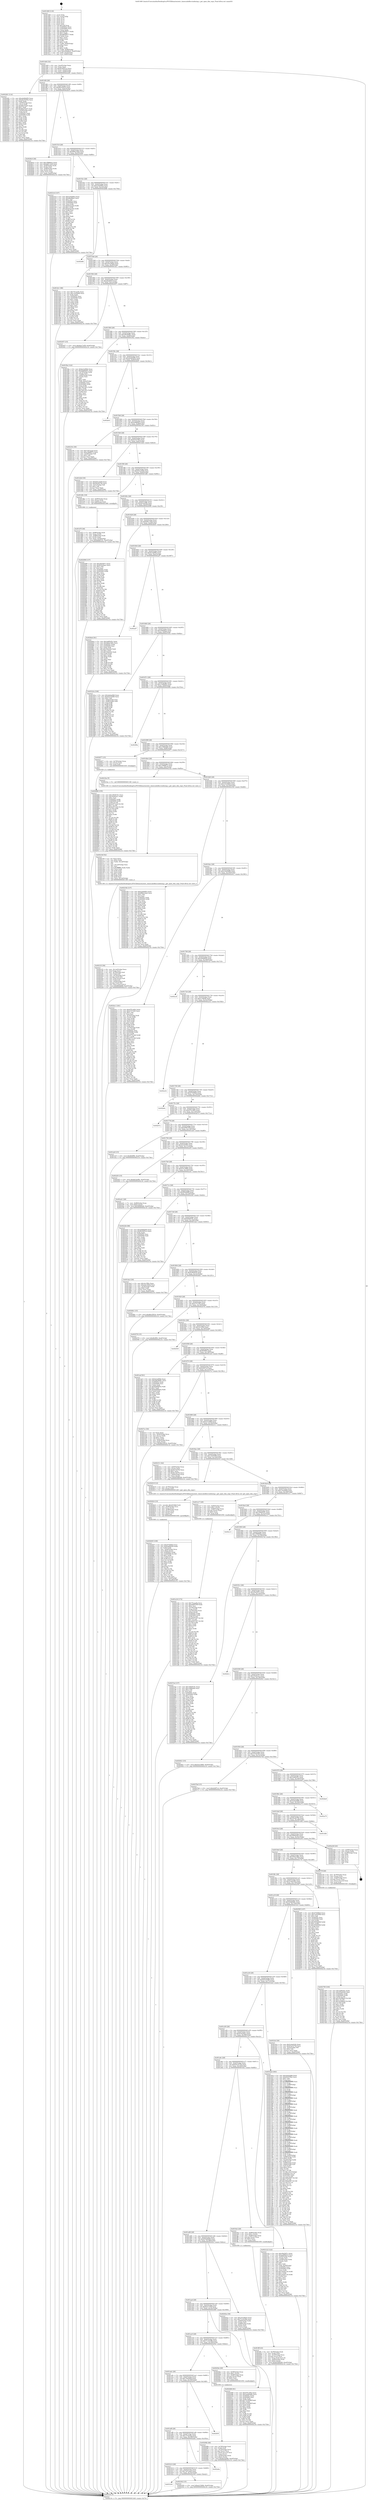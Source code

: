 digraph "0x401460" {
  label = "0x401460 (/mnt/c/Users/mathe/Desktop/tcc/POCII/binaries/extr_timescaledbsrcindexing.c_get_open_dim_expr_Final-ollvm.out::main(0))"
  labelloc = "t"
  node[shape=record]

  Entry [label="",width=0.3,height=0.3,shape=circle,fillcolor=black,style=filled]
  "0x4014d4" [label="{
     0x4014d4 [32]\l
     | [instrs]\l
     &nbsp;&nbsp;0x4014d4 \<+6\>: mov -0xa0(%rbp),%eax\l
     &nbsp;&nbsp;0x4014da \<+2\>: mov %eax,%ecx\l
     &nbsp;&nbsp;0x4014dc \<+6\>: sub $0x82385512,%ecx\l
     &nbsp;&nbsp;0x4014e2 \<+6\>: mov %eax,-0xb4(%rbp)\l
     &nbsp;&nbsp;0x4014e8 \<+6\>: mov %ecx,-0xb8(%rbp)\l
     &nbsp;&nbsp;0x4014ee \<+6\>: je 0000000000402281 \<main+0xe21\>\l
  }"]
  "0x402281" [label="{
     0x402281 [114]\l
     | [instrs]\l
     &nbsp;&nbsp;0x402281 \<+5\>: mov $0xab484d50,%eax\l
     &nbsp;&nbsp;0x402286 \<+5\>: mov $0xeb18355e,%ecx\l
     &nbsp;&nbsp;0x40228b \<+2\>: xor %edx,%edx\l
     &nbsp;&nbsp;0x40228d \<+4\>: mov -0x50(%rbp),%rsi\l
     &nbsp;&nbsp;0x402291 \<+2\>: mov (%rsi),%edi\l
     &nbsp;&nbsp;0x402293 \<+6\>: sub $0x66233a07,%edi\l
     &nbsp;&nbsp;0x402299 \<+3\>: add $0x1,%edi\l
     &nbsp;&nbsp;0x40229c \<+6\>: add $0x66233a07,%edi\l
     &nbsp;&nbsp;0x4022a2 \<+4\>: mov -0x50(%rbp),%rsi\l
     &nbsp;&nbsp;0x4022a6 \<+2\>: mov %edi,(%rsi)\l
     &nbsp;&nbsp;0x4022a8 \<+7\>: mov 0x40505c,%edi\l
     &nbsp;&nbsp;0x4022af \<+8\>: mov 0x405060,%r8d\l
     &nbsp;&nbsp;0x4022b7 \<+3\>: sub $0x1,%edx\l
     &nbsp;&nbsp;0x4022ba \<+3\>: mov %edi,%r9d\l
     &nbsp;&nbsp;0x4022bd \<+3\>: add %edx,%r9d\l
     &nbsp;&nbsp;0x4022c0 \<+4\>: imul %r9d,%edi\l
     &nbsp;&nbsp;0x4022c4 \<+3\>: and $0x1,%edi\l
     &nbsp;&nbsp;0x4022c7 \<+3\>: cmp $0x0,%edi\l
     &nbsp;&nbsp;0x4022ca \<+4\>: sete %r10b\l
     &nbsp;&nbsp;0x4022ce \<+4\>: cmp $0xa,%r8d\l
     &nbsp;&nbsp;0x4022d2 \<+4\>: setl %r11b\l
     &nbsp;&nbsp;0x4022d6 \<+3\>: mov %r10b,%bl\l
     &nbsp;&nbsp;0x4022d9 \<+3\>: and %r11b,%bl\l
     &nbsp;&nbsp;0x4022dc \<+3\>: xor %r11b,%r10b\l
     &nbsp;&nbsp;0x4022df \<+3\>: or %r10b,%bl\l
     &nbsp;&nbsp;0x4022e2 \<+3\>: test $0x1,%bl\l
     &nbsp;&nbsp;0x4022e5 \<+3\>: cmovne %ecx,%eax\l
     &nbsp;&nbsp;0x4022e8 \<+6\>: mov %eax,-0xa0(%rbp)\l
     &nbsp;&nbsp;0x4022ee \<+5\>: jmp 0000000000402c3e \<main+0x17de\>\l
  }"]
  "0x4014f4" [label="{
     0x4014f4 [28]\l
     | [instrs]\l
     &nbsp;&nbsp;0x4014f4 \<+5\>: jmp 00000000004014f9 \<main+0x99\>\l
     &nbsp;&nbsp;0x4014f9 \<+6\>: mov -0xb4(%rbp),%eax\l
     &nbsp;&nbsp;0x4014ff \<+5\>: sub $0x86c4591b,%eax\l
     &nbsp;&nbsp;0x401504 \<+6\>: mov %eax,-0xbc(%rbp)\l
     &nbsp;&nbsp;0x40150a \<+6\>: je 00000000004026c0 \<main+0x1260\>\l
  }"]
  Exit [label="",width=0.3,height=0.3,shape=circle,fillcolor=black,style=filled,peripheries=2]
  "0x4026c0" [label="{
     0x4026c0 [36]\l
     | [instrs]\l
     &nbsp;&nbsp;0x4026c0 \<+5\>: mov $0x1f98662a,%eax\l
     &nbsp;&nbsp;0x4026c5 \<+5\>: mov $0xbdf114e9,%ecx\l
     &nbsp;&nbsp;0x4026ca \<+4\>: mov -0x40(%rbp),%rdx\l
     &nbsp;&nbsp;0x4026ce \<+2\>: mov (%rdx),%esi\l
     &nbsp;&nbsp;0x4026d0 \<+4\>: mov -0x80(%rbp),%rdx\l
     &nbsp;&nbsp;0x4026d4 \<+2\>: cmp (%rdx),%esi\l
     &nbsp;&nbsp;0x4026d6 \<+3\>: cmovl %ecx,%eax\l
     &nbsp;&nbsp;0x4026d9 \<+6\>: mov %eax,-0xa0(%rbp)\l
     &nbsp;&nbsp;0x4026df \<+5\>: jmp 0000000000402c3e \<main+0x17de\>\l
  }"]
  "0x401510" [label="{
     0x401510 [28]\l
     | [instrs]\l
     &nbsp;&nbsp;0x401510 \<+5\>: jmp 0000000000401515 \<main+0xb5\>\l
     &nbsp;&nbsp;0x401515 \<+6\>: mov -0xb4(%rbp),%eax\l
     &nbsp;&nbsp;0x40151b \<+5\>: sub $0x89b216e0,%eax\l
     &nbsp;&nbsp;0x401520 \<+6\>: mov %eax,-0xc0(%rbp)\l
     &nbsp;&nbsp;0x401526 \<+6\>: je 00000000004023c4 \<main+0xf64\>\l
  }"]
  "0x402886" [label="{
     0x402886 [155]\l
     | [instrs]\l
     &nbsp;&nbsp;0x402886 \<+5\>: mov $0x19648181,%ecx\l
     &nbsp;&nbsp;0x40288b \<+5\>: mov $0x30a9cec1,%edx\l
     &nbsp;&nbsp;0x402890 \<+3\>: mov $0x1,%sil\l
     &nbsp;&nbsp;0x402893 \<+8\>: mov 0x40505c,%r8d\l
     &nbsp;&nbsp;0x40289b \<+8\>: mov 0x405060,%r9d\l
     &nbsp;&nbsp;0x4028a3 \<+3\>: mov %r8d,%r10d\l
     &nbsp;&nbsp;0x4028a6 \<+7\>: sub $0x4c9712e4,%r10d\l
     &nbsp;&nbsp;0x4028ad \<+4\>: sub $0x1,%r10d\l
     &nbsp;&nbsp;0x4028b1 \<+7\>: add $0x4c9712e4,%r10d\l
     &nbsp;&nbsp;0x4028b8 \<+4\>: imul %r10d,%r8d\l
     &nbsp;&nbsp;0x4028bc \<+4\>: and $0x1,%r8d\l
     &nbsp;&nbsp;0x4028c0 \<+4\>: cmp $0x0,%r8d\l
     &nbsp;&nbsp;0x4028c4 \<+4\>: sete %r11b\l
     &nbsp;&nbsp;0x4028c8 \<+4\>: cmp $0xa,%r9d\l
     &nbsp;&nbsp;0x4028cc \<+3\>: setl %bl\l
     &nbsp;&nbsp;0x4028cf \<+3\>: mov %r11b,%r14b\l
     &nbsp;&nbsp;0x4028d2 \<+4\>: xor $0xff,%r14b\l
     &nbsp;&nbsp;0x4028d6 \<+3\>: mov %bl,%r15b\l
     &nbsp;&nbsp;0x4028d9 \<+4\>: xor $0xff,%r15b\l
     &nbsp;&nbsp;0x4028dd \<+4\>: xor $0x1,%sil\l
     &nbsp;&nbsp;0x4028e1 \<+3\>: mov %r14b,%r12b\l
     &nbsp;&nbsp;0x4028e4 \<+4\>: and $0xff,%r12b\l
     &nbsp;&nbsp;0x4028e8 \<+3\>: and %sil,%r11b\l
     &nbsp;&nbsp;0x4028eb \<+3\>: mov %r15b,%r13b\l
     &nbsp;&nbsp;0x4028ee \<+4\>: and $0xff,%r13b\l
     &nbsp;&nbsp;0x4028f2 \<+3\>: and %sil,%bl\l
     &nbsp;&nbsp;0x4028f5 \<+3\>: or %r11b,%r12b\l
     &nbsp;&nbsp;0x4028f8 \<+3\>: or %bl,%r13b\l
     &nbsp;&nbsp;0x4028fb \<+3\>: xor %r13b,%r12b\l
     &nbsp;&nbsp;0x4028fe \<+3\>: or %r15b,%r14b\l
     &nbsp;&nbsp;0x402901 \<+4\>: xor $0xff,%r14b\l
     &nbsp;&nbsp;0x402905 \<+4\>: or $0x1,%sil\l
     &nbsp;&nbsp;0x402909 \<+3\>: and %sil,%r14b\l
     &nbsp;&nbsp;0x40290c \<+3\>: or %r14b,%r12b\l
     &nbsp;&nbsp;0x40290f \<+4\>: test $0x1,%r12b\l
     &nbsp;&nbsp;0x402913 \<+3\>: cmovne %edx,%ecx\l
     &nbsp;&nbsp;0x402916 \<+6\>: mov %ecx,-0xa0(%rbp)\l
     &nbsp;&nbsp;0x40291c \<+5\>: jmp 0000000000402c3e \<main+0x17de\>\l
  }"]
  "0x4023c4" [label="{
     0x4023c4 [147]\l
     | [instrs]\l
     &nbsp;&nbsp;0x4023c4 \<+5\>: mov $0xa24d4f03,%eax\l
     &nbsp;&nbsp;0x4023c9 \<+5\>: mov $0xa6af4fa5,%ecx\l
     &nbsp;&nbsp;0x4023ce \<+2\>: mov $0x1,%dl\l
     &nbsp;&nbsp;0x4023d0 \<+7\>: mov 0x40505c,%esi\l
     &nbsp;&nbsp;0x4023d7 \<+7\>: mov 0x405060,%edi\l
     &nbsp;&nbsp;0x4023de \<+3\>: mov %esi,%r8d\l
     &nbsp;&nbsp;0x4023e1 \<+7\>: sub $0xfc5acdcb,%r8d\l
     &nbsp;&nbsp;0x4023e8 \<+4\>: sub $0x1,%r8d\l
     &nbsp;&nbsp;0x4023ec \<+7\>: add $0xfc5acdcb,%r8d\l
     &nbsp;&nbsp;0x4023f3 \<+4\>: imul %r8d,%esi\l
     &nbsp;&nbsp;0x4023f7 \<+3\>: and $0x1,%esi\l
     &nbsp;&nbsp;0x4023fa \<+3\>: cmp $0x0,%esi\l
     &nbsp;&nbsp;0x4023fd \<+4\>: sete %r9b\l
     &nbsp;&nbsp;0x402401 \<+3\>: cmp $0xa,%edi\l
     &nbsp;&nbsp;0x402404 \<+4\>: setl %r10b\l
     &nbsp;&nbsp;0x402408 \<+3\>: mov %r9b,%r11b\l
     &nbsp;&nbsp;0x40240b \<+4\>: xor $0xff,%r11b\l
     &nbsp;&nbsp;0x40240f \<+3\>: mov %r10b,%bl\l
     &nbsp;&nbsp;0x402412 \<+3\>: xor $0xff,%bl\l
     &nbsp;&nbsp;0x402415 \<+3\>: xor $0x1,%dl\l
     &nbsp;&nbsp;0x402418 \<+3\>: mov %r11b,%r14b\l
     &nbsp;&nbsp;0x40241b \<+4\>: and $0xff,%r14b\l
     &nbsp;&nbsp;0x40241f \<+3\>: and %dl,%r9b\l
     &nbsp;&nbsp;0x402422 \<+3\>: mov %bl,%r15b\l
     &nbsp;&nbsp;0x402425 \<+4\>: and $0xff,%r15b\l
     &nbsp;&nbsp;0x402429 \<+3\>: and %dl,%r10b\l
     &nbsp;&nbsp;0x40242c \<+3\>: or %r9b,%r14b\l
     &nbsp;&nbsp;0x40242f \<+3\>: or %r10b,%r15b\l
     &nbsp;&nbsp;0x402432 \<+3\>: xor %r15b,%r14b\l
     &nbsp;&nbsp;0x402435 \<+3\>: or %bl,%r11b\l
     &nbsp;&nbsp;0x402438 \<+4\>: xor $0xff,%r11b\l
     &nbsp;&nbsp;0x40243c \<+3\>: or $0x1,%dl\l
     &nbsp;&nbsp;0x40243f \<+3\>: and %dl,%r11b\l
     &nbsp;&nbsp;0x402442 \<+3\>: or %r11b,%r14b\l
     &nbsp;&nbsp;0x402445 \<+4\>: test $0x1,%r14b\l
     &nbsp;&nbsp;0x402449 \<+3\>: cmovne %ecx,%eax\l
     &nbsp;&nbsp;0x40244c \<+6\>: mov %eax,-0xa0(%rbp)\l
     &nbsp;&nbsp;0x402452 \<+5\>: jmp 0000000000402c3e \<main+0x17de\>\l
  }"]
  "0x40152c" [label="{
     0x40152c [28]\l
     | [instrs]\l
     &nbsp;&nbsp;0x40152c \<+5\>: jmp 0000000000401531 \<main+0xd1\>\l
     &nbsp;&nbsp;0x401531 \<+6\>: mov -0xb4(%rbp),%eax\l
     &nbsp;&nbsp;0x401537 \<+5\>: sub $0xa24d4f03,%eax\l
     &nbsp;&nbsp;0x40153c \<+6\>: mov %eax,-0xc4(%rbp)\l
     &nbsp;&nbsp;0x401542 \<+6\>: je 0000000000402b6b \<main+0x170b\>\l
  }"]
  "0x402759" [label="{
     0x402759 [100]\l
     | [instrs]\l
     &nbsp;&nbsp;0x402759 \<+5\>: mov $0x3e8f245c,%edx\l
     &nbsp;&nbsp;0x40275e \<+5\>: mov $0x353e0393,%esi\l
     &nbsp;&nbsp;0x402763 \<+8\>: mov 0x40505c,%r8d\l
     &nbsp;&nbsp;0x40276b \<+8\>: mov 0x405060,%r9d\l
     &nbsp;&nbsp;0x402773 \<+3\>: mov %r8d,%r10d\l
     &nbsp;&nbsp;0x402776 \<+7\>: add $0x32299be5,%r10d\l
     &nbsp;&nbsp;0x40277d \<+4\>: sub $0x1,%r10d\l
     &nbsp;&nbsp;0x402781 \<+7\>: sub $0x32299be5,%r10d\l
     &nbsp;&nbsp;0x402788 \<+4\>: imul %r10d,%r8d\l
     &nbsp;&nbsp;0x40278c \<+4\>: and $0x1,%r8d\l
     &nbsp;&nbsp;0x402790 \<+4\>: cmp $0x0,%r8d\l
     &nbsp;&nbsp;0x402794 \<+4\>: sete %r11b\l
     &nbsp;&nbsp;0x402798 \<+4\>: cmp $0xa,%r9d\l
     &nbsp;&nbsp;0x40279c \<+3\>: setl %bl\l
     &nbsp;&nbsp;0x40279f \<+3\>: mov %r11b,%r14b\l
     &nbsp;&nbsp;0x4027a2 \<+3\>: and %bl,%r14b\l
     &nbsp;&nbsp;0x4027a5 \<+3\>: xor %bl,%r11b\l
     &nbsp;&nbsp;0x4027a8 \<+3\>: or %r11b,%r14b\l
     &nbsp;&nbsp;0x4027ab \<+4\>: test $0x1,%r14b\l
     &nbsp;&nbsp;0x4027af \<+3\>: cmovne %esi,%edx\l
     &nbsp;&nbsp;0x4027b2 \<+6\>: mov %edx,-0xa0(%rbp)\l
     &nbsp;&nbsp;0x4027b8 \<+5\>: jmp 0000000000402c3e \<main+0x17de\>\l
  }"]
  "0x402b6b" [label="{
     0x402b6b\l
  }", style=dashed]
  "0x401548" [label="{
     0x401548 [28]\l
     | [instrs]\l
     &nbsp;&nbsp;0x401548 \<+5\>: jmp 000000000040154d \<main+0xed\>\l
     &nbsp;&nbsp;0x40154d \<+6\>: mov -0xb4(%rbp),%eax\l
     &nbsp;&nbsp;0x401553 \<+5\>: sub $0xa5e19ded,%eax\l
     &nbsp;&nbsp;0x401558 \<+6\>: mov %eax,-0xc8(%rbp)\l
     &nbsp;&nbsp;0x40155e \<+6\>: je 0000000000401dc1 \<main+0x961\>\l
  }"]
  "0x402645" [label="{
     0x402645 [108]\l
     | [instrs]\l
     &nbsp;&nbsp;0x402645 \<+5\>: mov $0xd7559fa0,%esi\l
     &nbsp;&nbsp;0x40264a \<+5\>: mov $0xfcd8563d,%edx\l
     &nbsp;&nbsp;0x40264f \<+3\>: xor %r8d,%r8d\l
     &nbsp;&nbsp;0x402652 \<+4\>: mov -0x40(%rbp),%rcx\l
     &nbsp;&nbsp;0x402656 \<+6\>: movl $0x0,(%rcx)\l
     &nbsp;&nbsp;0x40265c \<+8\>: mov 0x40505c,%r9d\l
     &nbsp;&nbsp;0x402664 \<+8\>: mov 0x405060,%r10d\l
     &nbsp;&nbsp;0x40266c \<+4\>: sub $0x1,%r8d\l
     &nbsp;&nbsp;0x402670 \<+3\>: mov %r9d,%r11d\l
     &nbsp;&nbsp;0x402673 \<+3\>: add %r8d,%r11d\l
     &nbsp;&nbsp;0x402676 \<+4\>: imul %r11d,%r9d\l
     &nbsp;&nbsp;0x40267a \<+4\>: and $0x1,%r9d\l
     &nbsp;&nbsp;0x40267e \<+4\>: cmp $0x0,%r9d\l
     &nbsp;&nbsp;0x402682 \<+3\>: sete %bl\l
     &nbsp;&nbsp;0x402685 \<+4\>: cmp $0xa,%r10d\l
     &nbsp;&nbsp;0x402689 \<+4\>: setl %r14b\l
     &nbsp;&nbsp;0x40268d \<+3\>: mov %bl,%r15b\l
     &nbsp;&nbsp;0x402690 \<+3\>: and %r14b,%r15b\l
     &nbsp;&nbsp;0x402693 \<+3\>: xor %r14b,%bl\l
     &nbsp;&nbsp;0x402696 \<+3\>: or %bl,%r15b\l
     &nbsp;&nbsp;0x402699 \<+4\>: test $0x1,%r15b\l
     &nbsp;&nbsp;0x40269d \<+3\>: cmovne %edx,%esi\l
     &nbsp;&nbsp;0x4026a0 \<+6\>: mov %esi,-0xa0(%rbp)\l
     &nbsp;&nbsp;0x4026a6 \<+6\>: mov %eax,-0x1a8(%rbp)\l
     &nbsp;&nbsp;0x4026ac \<+5\>: jmp 0000000000402c3e \<main+0x17de\>\l
  }"]
  "0x401dc1" [label="{
     0x401dc1 [86]\l
     | [instrs]\l
     &nbsp;&nbsp;0x401dc1 \<+5\>: mov $0x75caa2fa,%eax\l
     &nbsp;&nbsp;0x401dc6 \<+5\>: mov $0x13acbde8,%ecx\l
     &nbsp;&nbsp;0x401dcb \<+2\>: xor %edx,%edx\l
     &nbsp;&nbsp;0x401dcd \<+7\>: mov 0x40505c,%esi\l
     &nbsp;&nbsp;0x401dd4 \<+7\>: mov 0x405060,%edi\l
     &nbsp;&nbsp;0x401ddb \<+3\>: sub $0x1,%edx\l
     &nbsp;&nbsp;0x401dde \<+3\>: mov %esi,%r8d\l
     &nbsp;&nbsp;0x401de1 \<+3\>: add %edx,%r8d\l
     &nbsp;&nbsp;0x401de4 \<+4\>: imul %r8d,%esi\l
     &nbsp;&nbsp;0x401de8 \<+3\>: and $0x1,%esi\l
     &nbsp;&nbsp;0x401deb \<+3\>: cmp $0x0,%esi\l
     &nbsp;&nbsp;0x401dee \<+4\>: sete %r9b\l
     &nbsp;&nbsp;0x401df2 \<+3\>: cmp $0xa,%edi\l
     &nbsp;&nbsp;0x401df5 \<+4\>: setl %r10b\l
     &nbsp;&nbsp;0x401df9 \<+3\>: mov %r9b,%r11b\l
     &nbsp;&nbsp;0x401dfc \<+3\>: and %r10b,%r11b\l
     &nbsp;&nbsp;0x401dff \<+3\>: xor %r10b,%r9b\l
     &nbsp;&nbsp;0x401e02 \<+3\>: or %r9b,%r11b\l
     &nbsp;&nbsp;0x401e05 \<+4\>: test $0x1,%r11b\l
     &nbsp;&nbsp;0x401e09 \<+3\>: cmovne %ecx,%eax\l
     &nbsp;&nbsp;0x401e0c \<+6\>: mov %eax,-0xa0(%rbp)\l
     &nbsp;&nbsp;0x401e12 \<+5\>: jmp 0000000000402c3e \<main+0x17de\>\l
  }"]
  "0x401564" [label="{
     0x401564 [28]\l
     | [instrs]\l
     &nbsp;&nbsp;0x401564 \<+5\>: jmp 0000000000401569 \<main+0x109\>\l
     &nbsp;&nbsp;0x401569 \<+6\>: mov -0xb4(%rbp),%eax\l
     &nbsp;&nbsp;0x40156f \<+5\>: sub $0xa6af4fa5,%eax\l
     &nbsp;&nbsp;0x401574 \<+6\>: mov %eax,-0xcc(%rbp)\l
     &nbsp;&nbsp;0x40157a \<+6\>: je 0000000000402457 \<main+0xff7\>\l
  }"]
  "0x402624" [label="{
     0x402624 [33]\l
     | [instrs]\l
     &nbsp;&nbsp;0x402624 \<+10\>: movabs $0x4030b6,%rdi\l
     &nbsp;&nbsp;0x40262e \<+4\>: mov -0x48(%rbp),%rcx\l
     &nbsp;&nbsp;0x402632 \<+3\>: mov %rax,(%rcx)\l
     &nbsp;&nbsp;0x402635 \<+4\>: mov -0x48(%rbp),%rax\l
     &nbsp;&nbsp;0x402639 \<+3\>: mov (%rax),%rax\l
     &nbsp;&nbsp;0x40263c \<+2\>: mov (%rax),%esi\l
     &nbsp;&nbsp;0x40263e \<+2\>: mov $0x0,%al\l
     &nbsp;&nbsp;0x402640 \<+5\>: call 0000000000401040 \<printf@plt\>\l
     | [calls]\l
     &nbsp;&nbsp;0x401040 \{1\} (unknown)\l
  }"]
  "0x402457" [label="{
     0x402457 [15]\l
     | [instrs]\l
     &nbsp;&nbsp;0x402457 \<+10\>: movl $0x6ae7165f,-0xa0(%rbp)\l
     &nbsp;&nbsp;0x402461 \<+5\>: jmp 0000000000402c3e \<main+0x17de\>\l
  }"]
  "0x401580" [label="{
     0x401580 [28]\l
     | [instrs]\l
     &nbsp;&nbsp;0x401580 \<+5\>: jmp 0000000000401585 \<main+0x125\>\l
     &nbsp;&nbsp;0x401585 \<+6\>: mov -0xb4(%rbp),%eax\l
     &nbsp;&nbsp;0x40158b \<+5\>: sub $0xa9036d61,%eax\l
     &nbsp;&nbsp;0x401590 \<+6\>: mov %eax,-0xd0(%rbp)\l
     &nbsp;&nbsp;0x401596 \<+6\>: je 0000000000401f4a \<main+0xaea\>\l
  }"]
  "0x401b30" [label="{
     0x401b30\l
  }", style=dashed]
  "0x401f4a" [label="{
     0x401f4a [122]\l
     | [instrs]\l
     &nbsp;&nbsp;0x401f4a \<+5\>: mov $0xbe3af0bb,%eax\l
     &nbsp;&nbsp;0x401f4f \<+5\>: mov $0x5ebb6261,%ecx\l
     &nbsp;&nbsp;0x401f54 \<+4\>: mov -0x70(%rbp),%rdx\l
     &nbsp;&nbsp;0x401f58 \<+2\>: mov (%rdx),%esi\l
     &nbsp;&nbsp;0x401f5a \<+4\>: mov -0x80(%rbp),%rdx\l
     &nbsp;&nbsp;0x401f5e \<+2\>: cmp (%rdx),%esi\l
     &nbsp;&nbsp;0x401f60 \<+4\>: setl %dil\l
     &nbsp;&nbsp;0x401f64 \<+4\>: and $0x1,%dil\l
     &nbsp;&nbsp;0x401f68 \<+4\>: mov %dil,-0x2a(%rbp)\l
     &nbsp;&nbsp;0x401f6c \<+7\>: mov 0x40505c,%esi\l
     &nbsp;&nbsp;0x401f73 \<+8\>: mov 0x405060,%r8d\l
     &nbsp;&nbsp;0x401f7b \<+3\>: mov %esi,%r9d\l
     &nbsp;&nbsp;0x401f7e \<+7\>: add $0x7b014f1c,%r9d\l
     &nbsp;&nbsp;0x401f85 \<+4\>: sub $0x1,%r9d\l
     &nbsp;&nbsp;0x401f89 \<+7\>: sub $0x7b014f1c,%r9d\l
     &nbsp;&nbsp;0x401f90 \<+4\>: imul %r9d,%esi\l
     &nbsp;&nbsp;0x401f94 \<+3\>: and $0x1,%esi\l
     &nbsp;&nbsp;0x401f97 \<+3\>: cmp $0x0,%esi\l
     &nbsp;&nbsp;0x401f9a \<+4\>: sete %dil\l
     &nbsp;&nbsp;0x401f9e \<+4\>: cmp $0xa,%r8d\l
     &nbsp;&nbsp;0x401fa2 \<+4\>: setl %r10b\l
     &nbsp;&nbsp;0x401fa6 \<+3\>: mov %dil,%r11b\l
     &nbsp;&nbsp;0x401fa9 \<+3\>: and %r10b,%r11b\l
     &nbsp;&nbsp;0x401fac \<+3\>: xor %r10b,%dil\l
     &nbsp;&nbsp;0x401faf \<+3\>: or %dil,%r11b\l
     &nbsp;&nbsp;0x401fb2 \<+4\>: test $0x1,%r11b\l
     &nbsp;&nbsp;0x401fb6 \<+3\>: cmovne %ecx,%eax\l
     &nbsp;&nbsp;0x401fb9 \<+6\>: mov %eax,-0xa0(%rbp)\l
     &nbsp;&nbsp;0x401fbf \<+5\>: jmp 0000000000402c3e \<main+0x17de\>\l
  }"]
  "0x40159c" [label="{
     0x40159c [28]\l
     | [instrs]\l
     &nbsp;&nbsp;0x40159c \<+5\>: jmp 00000000004015a1 \<main+0x141\>\l
     &nbsp;&nbsp;0x4015a1 \<+6\>: mov -0xb4(%rbp),%eax\l
     &nbsp;&nbsp;0x4015a7 \<+5\>: sub $0xab484d50,%eax\l
     &nbsp;&nbsp;0x4015ac \<+6\>: mov %eax,-0xd4(%rbp)\l
     &nbsp;&nbsp;0x4015b2 \<+6\>: je 0000000000402b41 \<main+0x16e1\>\l
  }"]
  "0x402302" [label="{
     0x402302 [15]\l
     | [instrs]\l
     &nbsp;&nbsp;0x402302 \<+10\>: movl $0xe215d9d,-0xa0(%rbp)\l
     &nbsp;&nbsp;0x40230c \<+5\>: jmp 0000000000402c3e \<main+0x17de\>\l
  }"]
  "0x402b41" [label="{
     0x402b41\l
  }", style=dashed]
  "0x4015b8" [label="{
     0x4015b8 [28]\l
     | [instrs]\l
     &nbsp;&nbsp;0x4015b8 \<+5\>: jmp 00000000004015bd \<main+0x15d\>\l
     &nbsp;&nbsp;0x4015bd \<+6\>: mov -0xb4(%rbp),%eax\l
     &nbsp;&nbsp;0x4015c3 \<+5\>: sub $0xae88b8c5,%eax\l
     &nbsp;&nbsp;0x4015c8 \<+6\>: mov %eax,-0xd8(%rbp)\l
     &nbsp;&nbsp;0x4015ce \<+6\>: je 000000000040219c \<main+0xd3c\>\l
  }"]
  "0x401b14" [label="{
     0x401b14 [28]\l
     | [instrs]\l
     &nbsp;&nbsp;0x401b14 \<+5\>: jmp 0000000000401b19 \<main+0x6b9\>\l
     &nbsp;&nbsp;0x401b19 \<+6\>: mov -0xb4(%rbp),%eax\l
     &nbsp;&nbsp;0x401b1f \<+5\>: sub $0x7a67aead,%eax\l
     &nbsp;&nbsp;0x401b24 \<+6\>: mov %eax,-0x19c(%rbp)\l
     &nbsp;&nbsp;0x401b2a \<+6\>: je 0000000000402302 \<main+0xea2\>\l
  }"]
  "0x40219c" [label="{
     0x40219c [30]\l
     | [instrs]\l
     &nbsp;&nbsp;0x40219c \<+5\>: mov $0x7a67aead,%eax\l
     &nbsp;&nbsp;0x4021a1 \<+5\>: mov $0xc3d88872,%ecx\l
     &nbsp;&nbsp;0x4021a6 \<+3\>: mov -0x29(%rbp),%dl\l
     &nbsp;&nbsp;0x4021a9 \<+3\>: test $0x1,%dl\l
     &nbsp;&nbsp;0x4021ac \<+3\>: cmovne %ecx,%eax\l
     &nbsp;&nbsp;0x4021af \<+6\>: mov %eax,-0xa0(%rbp)\l
     &nbsp;&nbsp;0x4021b5 \<+5\>: jmp 0000000000402c3e \<main+0x17de\>\l
  }"]
  "0x4015d4" [label="{
     0x4015d4 [28]\l
     | [instrs]\l
     &nbsp;&nbsp;0x4015d4 \<+5\>: jmp 00000000004015d9 \<main+0x179\>\l
     &nbsp;&nbsp;0x4015d9 \<+6\>: mov -0xb4(%rbp),%eax\l
     &nbsp;&nbsp;0x4015df \<+5\>: sub $0xb5257fb2,%eax\l
     &nbsp;&nbsp;0x4015e4 \<+6\>: mov %eax,-0xdc(%rbp)\l
     &nbsp;&nbsp;0x4015ea \<+6\>: je 0000000000401d2d \<main+0x8cd\>\l
  }"]
  "0x402aba" [label="{
     0x402aba\l
  }", style=dashed]
  "0x401d2d" [label="{
     0x401d2d [30]\l
     | [instrs]\l
     &nbsp;&nbsp;0x401d2d \<+5\>: mov $0xb5ec2d28,%eax\l
     &nbsp;&nbsp;0x401d32 \<+5\>: mov $0x50c62740,%ecx\l
     &nbsp;&nbsp;0x401d37 \<+3\>: mov -0x31(%rbp),%dl\l
     &nbsp;&nbsp;0x401d3a \<+3\>: test $0x1,%dl\l
     &nbsp;&nbsp;0x401d3d \<+3\>: cmovne %ecx,%eax\l
     &nbsp;&nbsp;0x401d40 \<+6\>: mov %eax,-0xa0(%rbp)\l
     &nbsp;&nbsp;0x401d46 \<+5\>: jmp 0000000000402c3e \<main+0x17de\>\l
  }"]
  "0x4015f0" [label="{
     0x4015f0 [28]\l
     | [instrs]\l
     &nbsp;&nbsp;0x4015f0 \<+5\>: jmp 00000000004015f5 \<main+0x195\>\l
     &nbsp;&nbsp;0x4015f5 \<+6\>: mov -0xb4(%rbp),%eax\l
     &nbsp;&nbsp;0x4015fb \<+5\>: sub $0xb5ec2d28,%eax\l
     &nbsp;&nbsp;0x401600 \<+6\>: mov %eax,-0xe0(%rbp)\l
     &nbsp;&nbsp;0x401606 \<+6\>: je 0000000000401d6c \<main+0x90c\>\l
  }"]
  "0x401af8" [label="{
     0x401af8 [28]\l
     | [instrs]\l
     &nbsp;&nbsp;0x401af8 \<+5\>: jmp 0000000000401afd \<main+0x69d\>\l
     &nbsp;&nbsp;0x401afd \<+6\>: mov -0xb4(%rbp),%eax\l
     &nbsp;&nbsp;0x401b03 \<+5\>: sub $0x75caa2fa,%eax\l
     &nbsp;&nbsp;0x401b08 \<+6\>: mov %eax,-0x198(%rbp)\l
     &nbsp;&nbsp;0x401b0e \<+6\>: je 0000000000402aba \<main+0x165a\>\l
  }"]
  "0x401d6c" [label="{
     0x401d6c [19]\l
     | [instrs]\l
     &nbsp;&nbsp;0x401d6c \<+7\>: mov -0x90(%rbp),%rax\l
     &nbsp;&nbsp;0x401d73 \<+3\>: mov (%rax),%rax\l
     &nbsp;&nbsp;0x401d76 \<+4\>: mov 0x8(%rax),%rdi\l
     &nbsp;&nbsp;0x401d7a \<+5\>: call 0000000000401060 \<atoi@plt\>\l
     | [calls]\l
     &nbsp;&nbsp;0x401060 \{1\} (unknown)\l
  }"]
  "0x40160c" [label="{
     0x40160c [28]\l
     | [instrs]\l
     &nbsp;&nbsp;0x40160c \<+5\>: jmp 0000000000401611 \<main+0x1b1\>\l
     &nbsp;&nbsp;0x401611 \<+6\>: mov -0xb4(%rbp),%eax\l
     &nbsp;&nbsp;0x401617 \<+5\>: sub $0xbb3ae9fe,%eax\l
     &nbsp;&nbsp;0x40161c \<+6\>: mov %eax,-0xe4(%rbp)\l
     &nbsp;&nbsp;0x401622 \<+6\>: je 0000000000402099 \<main+0xc39\>\l
  }"]
  "0x40293f" [label="{
     0x40293f\l
  }", style=dashed]
  "0x402099" [label="{
     0x402099 [137]\l
     | [instrs]\l
     &nbsp;&nbsp;0x402099 \<+5\>: mov $0x28af367c,%eax\l
     &nbsp;&nbsp;0x40209e \<+5\>: mov $0x63cb3bac,%ecx\l
     &nbsp;&nbsp;0x4020a3 \<+2\>: mov $0x1,%dl\l
     &nbsp;&nbsp;0x4020a5 \<+2\>: xor %esi,%esi\l
     &nbsp;&nbsp;0x4020a7 \<+7\>: mov 0x40505c,%edi\l
     &nbsp;&nbsp;0x4020ae \<+8\>: mov 0x405060,%r8d\l
     &nbsp;&nbsp;0x4020b6 \<+3\>: sub $0x1,%esi\l
     &nbsp;&nbsp;0x4020b9 \<+3\>: mov %edi,%r9d\l
     &nbsp;&nbsp;0x4020bc \<+3\>: add %esi,%r9d\l
     &nbsp;&nbsp;0x4020bf \<+4\>: imul %r9d,%edi\l
     &nbsp;&nbsp;0x4020c3 \<+3\>: and $0x1,%edi\l
     &nbsp;&nbsp;0x4020c6 \<+3\>: cmp $0x0,%edi\l
     &nbsp;&nbsp;0x4020c9 \<+4\>: sete %r10b\l
     &nbsp;&nbsp;0x4020cd \<+4\>: cmp $0xa,%r8d\l
     &nbsp;&nbsp;0x4020d1 \<+4\>: setl %r11b\l
     &nbsp;&nbsp;0x4020d5 \<+3\>: mov %r10b,%bl\l
     &nbsp;&nbsp;0x4020d8 \<+3\>: xor $0xff,%bl\l
     &nbsp;&nbsp;0x4020db \<+3\>: mov %r11b,%r14b\l
     &nbsp;&nbsp;0x4020de \<+4\>: xor $0xff,%r14b\l
     &nbsp;&nbsp;0x4020e2 \<+3\>: xor $0x0,%dl\l
     &nbsp;&nbsp;0x4020e5 \<+3\>: mov %bl,%r15b\l
     &nbsp;&nbsp;0x4020e8 \<+4\>: and $0x0,%r15b\l
     &nbsp;&nbsp;0x4020ec \<+3\>: and %dl,%r10b\l
     &nbsp;&nbsp;0x4020ef \<+3\>: mov %r14b,%r12b\l
     &nbsp;&nbsp;0x4020f2 \<+4\>: and $0x0,%r12b\l
     &nbsp;&nbsp;0x4020f6 \<+3\>: and %dl,%r11b\l
     &nbsp;&nbsp;0x4020f9 \<+3\>: or %r10b,%r15b\l
     &nbsp;&nbsp;0x4020fc \<+3\>: or %r11b,%r12b\l
     &nbsp;&nbsp;0x4020ff \<+3\>: xor %r12b,%r15b\l
     &nbsp;&nbsp;0x402102 \<+3\>: or %r14b,%bl\l
     &nbsp;&nbsp;0x402105 \<+3\>: xor $0xff,%bl\l
     &nbsp;&nbsp;0x402108 \<+3\>: or $0x0,%dl\l
     &nbsp;&nbsp;0x40210b \<+2\>: and %dl,%bl\l
     &nbsp;&nbsp;0x40210d \<+3\>: or %bl,%r15b\l
     &nbsp;&nbsp;0x402110 \<+4\>: test $0x1,%r15b\l
     &nbsp;&nbsp;0x402114 \<+3\>: cmovne %ecx,%eax\l
     &nbsp;&nbsp;0x402117 \<+6\>: mov %eax,-0xa0(%rbp)\l
     &nbsp;&nbsp;0x40211d \<+5\>: jmp 0000000000402c3e \<main+0x17de\>\l
  }"]
  "0x401628" [label="{
     0x401628 [28]\l
     | [instrs]\l
     &nbsp;&nbsp;0x401628 \<+5\>: jmp 000000000040162d \<main+0x1cd\>\l
     &nbsp;&nbsp;0x40162d \<+6\>: mov -0xb4(%rbp),%eax\l
     &nbsp;&nbsp;0x401633 \<+5\>: sub $0xbdf114e9,%eax\l
     &nbsp;&nbsp;0x401638 \<+6\>: mov %eax,-0xe8(%rbp)\l
     &nbsp;&nbsp;0x40163e \<+6\>: je 00000000004026e4 \<main+0x1284\>\l
  }"]
  "0x4021f3" [label="{
     0x4021f3 [56]\l
     | [instrs]\l
     &nbsp;&nbsp;0x4021f3 \<+6\>: mov -0x1a4(%rbp),%ecx\l
     &nbsp;&nbsp;0x4021f9 \<+3\>: imul %eax,%ecx\l
     &nbsp;&nbsp;0x4021fc \<+4\>: mov -0x78(%rbp),%r8\l
     &nbsp;&nbsp;0x402200 \<+3\>: mov (%r8),%r8\l
     &nbsp;&nbsp;0x402203 \<+4\>: mov -0x70(%rbp),%r9\l
     &nbsp;&nbsp;0x402207 \<+3\>: movslq (%r9),%r9\l
     &nbsp;&nbsp;0x40220a \<+4\>: mov (%r8,%r9,8),%r8\l
     &nbsp;&nbsp;0x40220e \<+3\>: mov (%r8),%r8\l
     &nbsp;&nbsp;0x402211 \<+4\>: mov -0x50(%rbp),%r9\l
     &nbsp;&nbsp;0x402215 \<+3\>: movslq (%r9),%r9\l
     &nbsp;&nbsp;0x402218 \<+4\>: mov %ecx,(%r8,%r9,4)\l
     &nbsp;&nbsp;0x40221c \<+10\>: movl $0xf694d66f,-0xa0(%rbp)\l
     &nbsp;&nbsp;0x402226 \<+5\>: jmp 0000000000402c3e \<main+0x17de\>\l
  }"]
  "0x4026e4" [label="{
     0x4026e4 [91]\l
     | [instrs]\l
     &nbsp;&nbsp;0x4026e4 \<+5\>: mov $0x3e8f245c,%eax\l
     &nbsp;&nbsp;0x4026e9 \<+5\>: mov $0x5b0e166e,%ecx\l
     &nbsp;&nbsp;0x4026ee \<+7\>: mov 0x40505c,%edx\l
     &nbsp;&nbsp;0x4026f5 \<+7\>: mov 0x405060,%esi\l
     &nbsp;&nbsp;0x4026fc \<+2\>: mov %edx,%edi\l
     &nbsp;&nbsp;0x4026fe \<+6\>: add $0x192ee42,%edi\l
     &nbsp;&nbsp;0x402704 \<+3\>: sub $0x1,%edi\l
     &nbsp;&nbsp;0x402707 \<+6\>: sub $0x192ee42,%edi\l
     &nbsp;&nbsp;0x40270d \<+3\>: imul %edi,%edx\l
     &nbsp;&nbsp;0x402710 \<+3\>: and $0x1,%edx\l
     &nbsp;&nbsp;0x402713 \<+3\>: cmp $0x0,%edx\l
     &nbsp;&nbsp;0x402716 \<+4\>: sete %r8b\l
     &nbsp;&nbsp;0x40271a \<+3\>: cmp $0xa,%esi\l
     &nbsp;&nbsp;0x40271d \<+4\>: setl %r9b\l
     &nbsp;&nbsp;0x402721 \<+3\>: mov %r8b,%r10b\l
     &nbsp;&nbsp;0x402724 \<+3\>: and %r9b,%r10b\l
     &nbsp;&nbsp;0x402727 \<+3\>: xor %r9b,%r8b\l
     &nbsp;&nbsp;0x40272a \<+3\>: or %r8b,%r10b\l
     &nbsp;&nbsp;0x40272d \<+4\>: test $0x1,%r10b\l
     &nbsp;&nbsp;0x402731 \<+3\>: cmovne %ecx,%eax\l
     &nbsp;&nbsp;0x402734 \<+6\>: mov %eax,-0xa0(%rbp)\l
     &nbsp;&nbsp;0x40273a \<+5\>: jmp 0000000000402c3e \<main+0x17de\>\l
  }"]
  "0x401644" [label="{
     0x401644 [28]\l
     | [instrs]\l
     &nbsp;&nbsp;0x401644 \<+5\>: jmp 0000000000401649 \<main+0x1e9\>\l
     &nbsp;&nbsp;0x401649 \<+6\>: mov -0xb4(%rbp),%eax\l
     &nbsp;&nbsp;0x40164f \<+5\>: sub $0xbe3af0bb,%eax\l
     &nbsp;&nbsp;0x401654 \<+6\>: mov %eax,-0xec(%rbp)\l
     &nbsp;&nbsp;0x40165a \<+6\>: je 0000000000402af7 \<main+0x1697\>\l
  }"]
  "0x4021bf" [label="{
     0x4021bf [52]\l
     | [instrs]\l
     &nbsp;&nbsp;0x4021bf \<+2\>: xor %ecx,%ecx\l
     &nbsp;&nbsp;0x4021c1 \<+5\>: mov $0x2,%edx\l
     &nbsp;&nbsp;0x4021c6 \<+6\>: mov %edx,-0x1a0(%rbp)\l
     &nbsp;&nbsp;0x4021cc \<+1\>: cltd\l
     &nbsp;&nbsp;0x4021cd \<+6\>: mov -0x1a0(%rbp),%esi\l
     &nbsp;&nbsp;0x4021d3 \<+2\>: idiv %esi\l
     &nbsp;&nbsp;0x4021d5 \<+6\>: imul $0xfffffffe,%edx,%edx\l
     &nbsp;&nbsp;0x4021db \<+2\>: mov %ecx,%edi\l
     &nbsp;&nbsp;0x4021dd \<+2\>: sub %edx,%edi\l
     &nbsp;&nbsp;0x4021df \<+2\>: mov %ecx,%edx\l
     &nbsp;&nbsp;0x4021e1 \<+3\>: sub $0x1,%edx\l
     &nbsp;&nbsp;0x4021e4 \<+2\>: add %edx,%edi\l
     &nbsp;&nbsp;0x4021e6 \<+2\>: sub %edi,%ecx\l
     &nbsp;&nbsp;0x4021e8 \<+6\>: mov %ecx,-0x1a4(%rbp)\l
     &nbsp;&nbsp;0x4021ee \<+5\>: call 0000000000401160 \<next_i\>\l
     | [calls]\l
     &nbsp;&nbsp;0x401160 \{1\} (/mnt/c/Users/mathe/Desktop/tcc/POCII/binaries/extr_timescaledbsrcindexing.c_get_open_dim_expr_Final-ollvm.out::next_i)\l
  }"]
  "0x402af7" [label="{
     0x402af7\l
  }", style=dashed]
  "0x401660" [label="{
     0x401660 [28]\l
     | [instrs]\l
     &nbsp;&nbsp;0x401660 \<+5\>: jmp 0000000000401665 \<main+0x205\>\l
     &nbsp;&nbsp;0x401665 \<+6\>: mov -0xb4(%rbp),%eax\l
     &nbsp;&nbsp;0x40166b \<+5\>: sub $0xc0de80a3,%eax\l
     &nbsp;&nbsp;0x401670 \<+6\>: mov %eax,-0xf0(%rbp)\l
     &nbsp;&nbsp;0x401676 \<+6\>: je 0000000000401b3a \<main+0x6da\>\l
  }"]
  "0x40206b" [label="{
     0x40206b [46]\l
     | [instrs]\l
     &nbsp;&nbsp;0x40206b \<+4\>: mov -0x78(%rbp),%rdi\l
     &nbsp;&nbsp;0x40206f \<+3\>: mov (%rdi),%rdi\l
     &nbsp;&nbsp;0x402072 \<+4\>: mov -0x70(%rbp),%rcx\l
     &nbsp;&nbsp;0x402076 \<+3\>: movslq (%rcx),%rcx\l
     &nbsp;&nbsp;0x402079 \<+4\>: mov (%rdi,%rcx,8),%rcx\l
     &nbsp;&nbsp;0x40207d \<+3\>: mov %rax,(%rcx)\l
     &nbsp;&nbsp;0x402080 \<+4\>: mov -0x50(%rbp),%rax\l
     &nbsp;&nbsp;0x402084 \<+6\>: movl $0x0,(%rax)\l
     &nbsp;&nbsp;0x40208a \<+10\>: movl $0xbb3ae9fe,-0xa0(%rbp)\l
     &nbsp;&nbsp;0x402094 \<+5\>: jmp 0000000000402c3e \<main+0x17de\>\l
  }"]
  "0x401b3a" [label="{
     0x401b3a [106]\l
     | [instrs]\l
     &nbsp;&nbsp;0x401b3a \<+5\>: mov $0x4a0ee8d6,%eax\l
     &nbsp;&nbsp;0x401b3f \<+5\>: mov $0x62535466,%ecx\l
     &nbsp;&nbsp;0x401b44 \<+2\>: mov $0x1,%dl\l
     &nbsp;&nbsp;0x401b46 \<+7\>: mov -0x9a(%rbp),%sil\l
     &nbsp;&nbsp;0x401b4d \<+7\>: mov -0x99(%rbp),%dil\l
     &nbsp;&nbsp;0x401b54 \<+3\>: mov %sil,%r8b\l
     &nbsp;&nbsp;0x401b57 \<+4\>: xor $0xff,%r8b\l
     &nbsp;&nbsp;0x401b5b \<+3\>: mov %dil,%r9b\l
     &nbsp;&nbsp;0x401b5e \<+4\>: xor $0xff,%r9b\l
     &nbsp;&nbsp;0x401b62 \<+3\>: xor $0x0,%dl\l
     &nbsp;&nbsp;0x401b65 \<+3\>: mov %r8b,%r10b\l
     &nbsp;&nbsp;0x401b68 \<+4\>: and $0x0,%r10b\l
     &nbsp;&nbsp;0x401b6c \<+3\>: and %dl,%sil\l
     &nbsp;&nbsp;0x401b6f \<+3\>: mov %r9b,%r11b\l
     &nbsp;&nbsp;0x401b72 \<+4\>: and $0x0,%r11b\l
     &nbsp;&nbsp;0x401b76 \<+3\>: and %dl,%dil\l
     &nbsp;&nbsp;0x401b79 \<+3\>: or %sil,%r10b\l
     &nbsp;&nbsp;0x401b7c \<+3\>: or %dil,%r11b\l
     &nbsp;&nbsp;0x401b7f \<+3\>: xor %r11b,%r10b\l
     &nbsp;&nbsp;0x401b82 \<+3\>: or %r9b,%r8b\l
     &nbsp;&nbsp;0x401b85 \<+4\>: xor $0xff,%r8b\l
     &nbsp;&nbsp;0x401b89 \<+3\>: or $0x0,%dl\l
     &nbsp;&nbsp;0x401b8c \<+3\>: and %dl,%r8b\l
     &nbsp;&nbsp;0x401b8f \<+3\>: or %r8b,%r10b\l
     &nbsp;&nbsp;0x401b92 \<+4\>: test $0x1,%r10b\l
     &nbsp;&nbsp;0x401b96 \<+3\>: cmovne %ecx,%eax\l
     &nbsp;&nbsp;0x401b99 \<+6\>: mov %eax,-0xa0(%rbp)\l
     &nbsp;&nbsp;0x401b9f \<+5\>: jmp 0000000000402c3e \<main+0x17de\>\l
  }"]
  "0x40167c" [label="{
     0x40167c [28]\l
     | [instrs]\l
     &nbsp;&nbsp;0x40167c \<+5\>: jmp 0000000000401681 \<main+0x221\>\l
     &nbsp;&nbsp;0x401681 \<+6\>: mov -0xb4(%rbp),%eax\l
     &nbsp;&nbsp;0x401687 \<+5\>: sub $0xc1b9b063,%eax\l
     &nbsp;&nbsp;0x40168c \<+6\>: mov %eax,-0xf4(%rbp)\l
     &nbsp;&nbsp;0x401692 \<+6\>: je 000000000040299a \<main+0x153a\>\l
  }"]
  "0x402c3e" [label="{
     0x402c3e [5]\l
     | [instrs]\l
     &nbsp;&nbsp;0x402c3e \<+5\>: jmp 00000000004014d4 \<main+0x74\>\l
  }"]
  "0x401460" [label="{
     0x401460 [116]\l
     | [instrs]\l
     &nbsp;&nbsp;0x401460 \<+1\>: push %rbp\l
     &nbsp;&nbsp;0x401461 \<+3\>: mov %rsp,%rbp\l
     &nbsp;&nbsp;0x401464 \<+2\>: push %r15\l
     &nbsp;&nbsp;0x401466 \<+2\>: push %r14\l
     &nbsp;&nbsp;0x401468 \<+2\>: push %r13\l
     &nbsp;&nbsp;0x40146a \<+2\>: push %r12\l
     &nbsp;&nbsp;0x40146c \<+1\>: push %rbx\l
     &nbsp;&nbsp;0x40146d \<+7\>: sub $0x1a8,%rsp\l
     &nbsp;&nbsp;0x401474 \<+7\>: mov 0x40505c,%eax\l
     &nbsp;&nbsp;0x40147b \<+7\>: mov 0x405060,%ecx\l
     &nbsp;&nbsp;0x401482 \<+2\>: mov %eax,%edx\l
     &nbsp;&nbsp;0x401484 \<+6\>: add $0xdb0f5677,%edx\l
     &nbsp;&nbsp;0x40148a \<+3\>: sub $0x1,%edx\l
     &nbsp;&nbsp;0x40148d \<+6\>: sub $0xdb0f5677,%edx\l
     &nbsp;&nbsp;0x401493 \<+3\>: imul %edx,%eax\l
     &nbsp;&nbsp;0x401496 \<+3\>: and $0x1,%eax\l
     &nbsp;&nbsp;0x401499 \<+3\>: cmp $0x0,%eax\l
     &nbsp;&nbsp;0x40149c \<+4\>: sete %r8b\l
     &nbsp;&nbsp;0x4014a0 \<+4\>: and $0x1,%r8b\l
     &nbsp;&nbsp;0x4014a4 \<+7\>: mov %r8b,-0x9a(%rbp)\l
     &nbsp;&nbsp;0x4014ab \<+3\>: cmp $0xa,%ecx\l
     &nbsp;&nbsp;0x4014ae \<+4\>: setl %r8b\l
     &nbsp;&nbsp;0x4014b2 \<+4\>: and $0x1,%r8b\l
     &nbsp;&nbsp;0x4014b6 \<+7\>: mov %r8b,-0x99(%rbp)\l
     &nbsp;&nbsp;0x4014bd \<+10\>: movl $0xc0de80a3,-0xa0(%rbp)\l
     &nbsp;&nbsp;0x4014c7 \<+6\>: mov %edi,-0xa4(%rbp)\l
     &nbsp;&nbsp;0x4014cd \<+7\>: mov %rsi,-0xb0(%rbp)\l
  }"]
  "0x401adc" [label="{
     0x401adc [28]\l
     | [instrs]\l
     &nbsp;&nbsp;0x401adc \<+5\>: jmp 0000000000401ae1 \<main+0x681\>\l
     &nbsp;&nbsp;0x401ae1 \<+6\>: mov -0xb4(%rbp),%eax\l
     &nbsp;&nbsp;0x401ae7 \<+5\>: sub $0x74e026ef,%eax\l
     &nbsp;&nbsp;0x401aec \<+6\>: mov %eax,-0x194(%rbp)\l
     &nbsp;&nbsp;0x401af2 \<+6\>: je 000000000040293f \<main+0x14df\>\l
  }"]
  "0x40299a" [label="{
     0x40299a\l
  }", style=dashed]
  "0x401698" [label="{
     0x401698 [28]\l
     | [instrs]\l
     &nbsp;&nbsp;0x401698 \<+5\>: jmp 000000000040169d \<main+0x23d\>\l
     &nbsp;&nbsp;0x40169d \<+6\>: mov -0xb4(%rbp),%eax\l
     &nbsp;&nbsp;0x4016a3 \<+5\>: sub $0xc396b4d4,%eax\l
     &nbsp;&nbsp;0x4016a8 \<+6\>: mov %eax,-0xf8(%rbp)\l
     &nbsp;&nbsp;0x4016ae \<+6\>: je 0000000000402877 \<main+0x1417\>\l
  }"]
  "0x40204e" [label="{
     0x40204e [29]\l
     | [instrs]\l
     &nbsp;&nbsp;0x40204e \<+4\>: mov -0x58(%rbp),%rax\l
     &nbsp;&nbsp;0x402052 \<+6\>: movl $0x1,(%rax)\l
     &nbsp;&nbsp;0x402058 \<+4\>: mov -0x58(%rbp),%rax\l
     &nbsp;&nbsp;0x40205c \<+3\>: movslq (%rax),%rax\l
     &nbsp;&nbsp;0x40205f \<+4\>: shl $0x2,%rax\l
     &nbsp;&nbsp;0x402063 \<+3\>: mov %rax,%rdi\l
     &nbsp;&nbsp;0x402066 \<+5\>: call 0000000000401050 \<malloc@plt\>\l
     | [calls]\l
     &nbsp;&nbsp;0x401050 \{1\} (unknown)\l
  }"]
  "0x402877" [label="{
     0x402877 [15]\l
     | [instrs]\l
     &nbsp;&nbsp;0x402877 \<+4\>: mov -0x78(%rbp),%rax\l
     &nbsp;&nbsp;0x40287b \<+3\>: mov (%rax),%rax\l
     &nbsp;&nbsp;0x40287e \<+3\>: mov %rax,%rdi\l
     &nbsp;&nbsp;0x402881 \<+5\>: call 0000000000401030 \<free@plt\>\l
     | [calls]\l
     &nbsp;&nbsp;0x401030 \{1\} (unknown)\l
  }"]
  "0x4016b4" [label="{
     0x4016b4 [28]\l
     | [instrs]\l
     &nbsp;&nbsp;0x4016b4 \<+5\>: jmp 00000000004016b9 \<main+0x259\>\l
     &nbsp;&nbsp;0x4016b9 \<+6\>: mov -0xb4(%rbp),%eax\l
     &nbsp;&nbsp;0x4016bf \<+5\>: sub $0xc3d88872,%eax\l
     &nbsp;&nbsp;0x4016c4 \<+6\>: mov %eax,-0xfc(%rbp)\l
     &nbsp;&nbsp;0x4016ca \<+6\>: je 00000000004021ba \<main+0xd5a\>\l
  }"]
  "0x401ac0" [label="{
     0x401ac0 [28]\l
     | [instrs]\l
     &nbsp;&nbsp;0x401ac0 \<+5\>: jmp 0000000000401ac5 \<main+0x665\>\l
     &nbsp;&nbsp;0x401ac5 \<+6\>: mov -0xb4(%rbp),%eax\l
     &nbsp;&nbsp;0x401acb \<+5\>: sub $0x71c5238b,%eax\l
     &nbsp;&nbsp;0x401ad0 \<+6\>: mov %eax,-0x190(%rbp)\l
     &nbsp;&nbsp;0x401ad6 \<+6\>: je 000000000040204e \<main+0xbee\>\l
  }"]
  "0x4021ba" [label="{
     0x4021ba [5]\l
     | [instrs]\l
     &nbsp;&nbsp;0x4021ba \<+5\>: call 0000000000401160 \<next_i\>\l
     | [calls]\l
     &nbsp;&nbsp;0x401160 \{1\} (/mnt/c/Users/mathe/Desktop/tcc/POCII/binaries/extr_timescaledbsrcindexing.c_get_open_dim_expr_Final-ollvm.out::next_i)\l
  }"]
  "0x4016d0" [label="{
     0x4016d0 [28]\l
     | [instrs]\l
     &nbsp;&nbsp;0x4016d0 \<+5\>: jmp 00000000004016d5 \<main+0x275\>\l
     &nbsp;&nbsp;0x4016d5 \<+6\>: mov -0xb4(%rbp),%eax\l
     &nbsp;&nbsp;0x4016db \<+5\>: sub $0xc43346e5,%eax\l
     &nbsp;&nbsp;0x4016e0 \<+6\>: mov %eax,-0x100(%rbp)\l
     &nbsp;&nbsp;0x4016e6 \<+6\>: je 000000000040233b \<main+0xedb\>\l
  }"]
  "0x402466" [label="{
     0x402466 [91]\l
     | [instrs]\l
     &nbsp;&nbsp;0x402466 \<+5\>: mov $0xd7f1c802,%eax\l
     &nbsp;&nbsp;0x40246b \<+5\>: mov $0xc4440dd6,%ecx\l
     &nbsp;&nbsp;0x402470 \<+7\>: mov 0x40505c,%edx\l
     &nbsp;&nbsp;0x402477 \<+7\>: mov 0x405060,%esi\l
     &nbsp;&nbsp;0x40247e \<+2\>: mov %edx,%edi\l
     &nbsp;&nbsp;0x402480 \<+6\>: add $0x7218206f,%edi\l
     &nbsp;&nbsp;0x402486 \<+3\>: sub $0x1,%edi\l
     &nbsp;&nbsp;0x402489 \<+6\>: sub $0x7218206f,%edi\l
     &nbsp;&nbsp;0x40248f \<+3\>: imul %edi,%edx\l
     &nbsp;&nbsp;0x402492 \<+3\>: and $0x1,%edx\l
     &nbsp;&nbsp;0x402495 \<+3\>: cmp $0x0,%edx\l
     &nbsp;&nbsp;0x402498 \<+4\>: sete %r8b\l
     &nbsp;&nbsp;0x40249c \<+3\>: cmp $0xa,%esi\l
     &nbsp;&nbsp;0x40249f \<+4\>: setl %r9b\l
     &nbsp;&nbsp;0x4024a3 \<+3\>: mov %r8b,%r10b\l
     &nbsp;&nbsp;0x4024a6 \<+3\>: and %r9b,%r10b\l
     &nbsp;&nbsp;0x4024a9 \<+3\>: xor %r9b,%r8b\l
     &nbsp;&nbsp;0x4024ac \<+3\>: or %r8b,%r10b\l
     &nbsp;&nbsp;0x4024af \<+4\>: test $0x1,%r10b\l
     &nbsp;&nbsp;0x4024b3 \<+3\>: cmovne %ecx,%eax\l
     &nbsp;&nbsp;0x4024b6 \<+6\>: mov %eax,-0xa0(%rbp)\l
     &nbsp;&nbsp;0x4024bc \<+5\>: jmp 0000000000402c3e \<main+0x17de\>\l
  }"]
  "0x40233b" [label="{
     0x40233b [137]\l
     | [instrs]\l
     &nbsp;&nbsp;0x40233b \<+5\>: mov $0xa24d4f03,%eax\l
     &nbsp;&nbsp;0x402340 \<+5\>: mov $0x89b216e0,%ecx\l
     &nbsp;&nbsp;0x402345 \<+2\>: mov $0x1,%dl\l
     &nbsp;&nbsp;0x402347 \<+2\>: xor %esi,%esi\l
     &nbsp;&nbsp;0x402349 \<+7\>: mov 0x40505c,%edi\l
     &nbsp;&nbsp;0x402350 \<+8\>: mov 0x405060,%r8d\l
     &nbsp;&nbsp;0x402358 \<+3\>: sub $0x1,%esi\l
     &nbsp;&nbsp;0x40235b \<+3\>: mov %edi,%r9d\l
     &nbsp;&nbsp;0x40235e \<+3\>: add %esi,%r9d\l
     &nbsp;&nbsp;0x402361 \<+4\>: imul %r9d,%edi\l
     &nbsp;&nbsp;0x402365 \<+3\>: and $0x1,%edi\l
     &nbsp;&nbsp;0x402368 \<+3\>: cmp $0x0,%edi\l
     &nbsp;&nbsp;0x40236b \<+4\>: sete %r10b\l
     &nbsp;&nbsp;0x40236f \<+4\>: cmp $0xa,%r8d\l
     &nbsp;&nbsp;0x402373 \<+4\>: setl %r11b\l
     &nbsp;&nbsp;0x402377 \<+3\>: mov %r10b,%bl\l
     &nbsp;&nbsp;0x40237a \<+3\>: xor $0xff,%bl\l
     &nbsp;&nbsp;0x40237d \<+3\>: mov %r11b,%r14b\l
     &nbsp;&nbsp;0x402380 \<+4\>: xor $0xff,%r14b\l
     &nbsp;&nbsp;0x402384 \<+3\>: xor $0x0,%dl\l
     &nbsp;&nbsp;0x402387 \<+3\>: mov %bl,%r15b\l
     &nbsp;&nbsp;0x40238a \<+4\>: and $0x0,%r15b\l
     &nbsp;&nbsp;0x40238e \<+3\>: and %dl,%r10b\l
     &nbsp;&nbsp;0x402391 \<+3\>: mov %r14b,%r12b\l
     &nbsp;&nbsp;0x402394 \<+4\>: and $0x0,%r12b\l
     &nbsp;&nbsp;0x402398 \<+3\>: and %dl,%r11b\l
     &nbsp;&nbsp;0x40239b \<+3\>: or %r10b,%r15b\l
     &nbsp;&nbsp;0x40239e \<+3\>: or %r11b,%r12b\l
     &nbsp;&nbsp;0x4023a1 \<+3\>: xor %r12b,%r15b\l
     &nbsp;&nbsp;0x4023a4 \<+3\>: or %r14b,%bl\l
     &nbsp;&nbsp;0x4023a7 \<+3\>: xor $0xff,%bl\l
     &nbsp;&nbsp;0x4023aa \<+3\>: or $0x0,%dl\l
     &nbsp;&nbsp;0x4023ad \<+2\>: and %dl,%bl\l
     &nbsp;&nbsp;0x4023af \<+3\>: or %bl,%r15b\l
     &nbsp;&nbsp;0x4023b2 \<+4\>: test $0x1,%r15b\l
     &nbsp;&nbsp;0x4023b6 \<+3\>: cmovne %ecx,%eax\l
     &nbsp;&nbsp;0x4023b9 \<+6\>: mov %eax,-0xa0(%rbp)\l
     &nbsp;&nbsp;0x4023bf \<+5\>: jmp 0000000000402c3e \<main+0x17de\>\l
  }"]
  "0x4016ec" [label="{
     0x4016ec [28]\l
     | [instrs]\l
     &nbsp;&nbsp;0x4016ec \<+5\>: jmp 00000000004016f1 \<main+0x291\>\l
     &nbsp;&nbsp;0x4016f1 \<+6\>: mov -0xb4(%rbp),%eax\l
     &nbsp;&nbsp;0x4016f7 \<+5\>: sub $0xc4440dd6,%eax\l
     &nbsp;&nbsp;0x4016fc \<+6\>: mov %eax,-0x104(%rbp)\l
     &nbsp;&nbsp;0x401702 \<+6\>: je 00000000004024c1 \<main+0x1061\>\l
  }"]
  "0x401aa4" [label="{
     0x401aa4 [28]\l
     | [instrs]\l
     &nbsp;&nbsp;0x401aa4 \<+5\>: jmp 0000000000401aa9 \<main+0x649\>\l
     &nbsp;&nbsp;0x401aa9 \<+6\>: mov -0xb4(%rbp),%eax\l
     &nbsp;&nbsp;0x401aaf \<+5\>: sub $0x6ae7165f,%eax\l
     &nbsp;&nbsp;0x401ab4 \<+6\>: mov %eax,-0x18c(%rbp)\l
     &nbsp;&nbsp;0x401aba \<+6\>: je 0000000000402466 \<main+0x1006\>\l
  }"]
  "0x4024c1" [label="{
     0x4024c1 [181]\l
     | [instrs]\l
     &nbsp;&nbsp;0x4024c1 \<+5\>: mov $0xd7f1c802,%eax\l
     &nbsp;&nbsp;0x4024c6 \<+5\>: mov $0x2757393,%ecx\l
     &nbsp;&nbsp;0x4024cb \<+2\>: mov $0x1,%dl\l
     &nbsp;&nbsp;0x4024cd \<+2\>: xor %esi,%esi\l
     &nbsp;&nbsp;0x4024cf \<+4\>: mov -0x70(%rbp),%rdi\l
     &nbsp;&nbsp;0x4024d3 \<+3\>: mov (%rdi),%r8d\l
     &nbsp;&nbsp;0x4024d6 \<+3\>: mov %esi,%r9d\l
     &nbsp;&nbsp;0x4024d9 \<+3\>: sub %r8d,%r9d\l
     &nbsp;&nbsp;0x4024dc \<+3\>: mov %esi,%r8d\l
     &nbsp;&nbsp;0x4024df \<+4\>: sub $0x1,%r8d\l
     &nbsp;&nbsp;0x4024e3 \<+3\>: add %r8d,%r9d\l
     &nbsp;&nbsp;0x4024e6 \<+3\>: sub %r9d,%esi\l
     &nbsp;&nbsp;0x4024e9 \<+4\>: mov -0x70(%rbp),%rdi\l
     &nbsp;&nbsp;0x4024ed \<+2\>: mov %esi,(%rdi)\l
     &nbsp;&nbsp;0x4024ef \<+7\>: mov 0x40505c,%esi\l
     &nbsp;&nbsp;0x4024f6 \<+8\>: mov 0x405060,%r8d\l
     &nbsp;&nbsp;0x4024fe \<+3\>: mov %esi,%r9d\l
     &nbsp;&nbsp;0x402501 \<+7\>: add $0xe5751cb0,%r9d\l
     &nbsp;&nbsp;0x402508 \<+4\>: sub $0x1,%r9d\l
     &nbsp;&nbsp;0x40250c \<+7\>: sub $0xe5751cb0,%r9d\l
     &nbsp;&nbsp;0x402513 \<+4\>: imul %r9d,%esi\l
     &nbsp;&nbsp;0x402517 \<+3\>: and $0x1,%esi\l
     &nbsp;&nbsp;0x40251a \<+3\>: cmp $0x0,%esi\l
     &nbsp;&nbsp;0x40251d \<+4\>: sete %r10b\l
     &nbsp;&nbsp;0x402521 \<+4\>: cmp $0xa,%r8d\l
     &nbsp;&nbsp;0x402525 \<+4\>: setl %r11b\l
     &nbsp;&nbsp;0x402529 \<+3\>: mov %r10b,%bl\l
     &nbsp;&nbsp;0x40252c \<+3\>: xor $0xff,%bl\l
     &nbsp;&nbsp;0x40252f \<+3\>: mov %r11b,%r14b\l
     &nbsp;&nbsp;0x402532 \<+4\>: xor $0xff,%r14b\l
     &nbsp;&nbsp;0x402536 \<+3\>: xor $0x1,%dl\l
     &nbsp;&nbsp;0x402539 \<+3\>: mov %bl,%r15b\l
     &nbsp;&nbsp;0x40253c \<+4\>: and $0xff,%r15b\l
     &nbsp;&nbsp;0x402540 \<+3\>: and %dl,%r10b\l
     &nbsp;&nbsp;0x402543 \<+3\>: mov %r14b,%r12b\l
     &nbsp;&nbsp;0x402546 \<+4\>: and $0xff,%r12b\l
     &nbsp;&nbsp;0x40254a \<+3\>: and %dl,%r11b\l
     &nbsp;&nbsp;0x40254d \<+3\>: or %r10b,%r15b\l
     &nbsp;&nbsp;0x402550 \<+3\>: or %r11b,%r12b\l
     &nbsp;&nbsp;0x402553 \<+3\>: xor %r12b,%r15b\l
     &nbsp;&nbsp;0x402556 \<+3\>: or %r14b,%bl\l
     &nbsp;&nbsp;0x402559 \<+3\>: xor $0xff,%bl\l
     &nbsp;&nbsp;0x40255c \<+3\>: or $0x1,%dl\l
     &nbsp;&nbsp;0x40255f \<+2\>: and %dl,%bl\l
     &nbsp;&nbsp;0x402561 \<+3\>: or %bl,%r15b\l
     &nbsp;&nbsp;0x402564 \<+4\>: test $0x1,%r15b\l
     &nbsp;&nbsp;0x402568 \<+3\>: cmovne %ecx,%eax\l
     &nbsp;&nbsp;0x40256b \<+6\>: mov %eax,-0xa0(%rbp)\l
     &nbsp;&nbsp;0x402571 \<+5\>: jmp 0000000000402c3e \<main+0x17de\>\l
  }"]
  "0x401708" [label="{
     0x401708 [28]\l
     | [instrs]\l
     &nbsp;&nbsp;0x401708 \<+5\>: jmp 000000000040170d \<main+0x2ad\>\l
     &nbsp;&nbsp;0x40170d \<+6\>: mov -0xb4(%rbp),%eax\l
     &nbsp;&nbsp;0x401713 \<+5\>: sub $0xcbf26629,%eax\l
     &nbsp;&nbsp;0x401718 \<+6\>: mov %eax,-0x108(%rbp)\l
     &nbsp;&nbsp;0x40171e \<+6\>: je 0000000000402c2f \<main+0x17cf\>\l
  }"]
  "0x40202a" [label="{
     0x40202a [36]\l
     | [instrs]\l
     &nbsp;&nbsp;0x40202a \<+5\>: mov $0xc43346e5,%eax\l
     &nbsp;&nbsp;0x40202f \<+5\>: mov $0x71c5238b,%ecx\l
     &nbsp;&nbsp;0x402034 \<+4\>: mov -0x60(%rbp),%rdx\l
     &nbsp;&nbsp;0x402038 \<+2\>: mov (%rdx),%esi\l
     &nbsp;&nbsp;0x40203a \<+4\>: mov -0x68(%rbp),%rdx\l
     &nbsp;&nbsp;0x40203e \<+2\>: cmp (%rdx),%esi\l
     &nbsp;&nbsp;0x402040 \<+3\>: cmovl %ecx,%eax\l
     &nbsp;&nbsp;0x402043 \<+6\>: mov %eax,-0xa0(%rbp)\l
     &nbsp;&nbsp;0x402049 \<+5\>: jmp 0000000000402c3e \<main+0x17de\>\l
  }"]
  "0x402c2f" [label="{
     0x402c2f\l
  }", style=dashed]
  "0x401724" [label="{
     0x401724 [28]\l
     | [instrs]\l
     &nbsp;&nbsp;0x401724 \<+5\>: jmp 0000000000401729 \<main+0x2c9\>\l
     &nbsp;&nbsp;0x401729 \<+6\>: mov -0xb4(%rbp),%eax\l
     &nbsp;&nbsp;0x40172f \<+5\>: sub $0xcc1ffc98,%eax\l
     &nbsp;&nbsp;0x401734 \<+6\>: mov %eax,-0x10c(%rbp)\l
     &nbsp;&nbsp;0x40173a \<+6\>: je 0000000000402a32 \<main+0x15d2\>\l
  }"]
  "0x401fff" [label="{
     0x401fff [43]\l
     | [instrs]\l
     &nbsp;&nbsp;0x401fff \<+4\>: mov -0x78(%rbp),%rdi\l
     &nbsp;&nbsp;0x402003 \<+3\>: mov (%rdi),%rdi\l
     &nbsp;&nbsp;0x402006 \<+4\>: mov -0x70(%rbp),%rcx\l
     &nbsp;&nbsp;0x40200a \<+3\>: movslq (%rcx),%rcx\l
     &nbsp;&nbsp;0x40200d \<+4\>: mov %rax,(%rdi,%rcx,8)\l
     &nbsp;&nbsp;0x402011 \<+4\>: mov -0x60(%rbp),%rax\l
     &nbsp;&nbsp;0x402015 \<+6\>: movl $0x0,(%rax)\l
     &nbsp;&nbsp;0x40201b \<+10\>: movl $0x655d62b9,-0xa0(%rbp)\l
     &nbsp;&nbsp;0x402025 \<+5\>: jmp 0000000000402c3e \<main+0x17de\>\l
  }"]
  "0x402a32" [label="{
     0x402a32\l
  }", style=dashed]
  "0x401740" [label="{
     0x401740 [28]\l
     | [instrs]\l
     &nbsp;&nbsp;0x401740 \<+5\>: jmp 0000000000401745 \<main+0x2e5\>\l
     &nbsp;&nbsp;0x401745 \<+6\>: mov -0xb4(%rbp),%eax\l
     &nbsp;&nbsp;0x40174b \<+5\>: sub $0xd7559fa0,%eax\l
     &nbsp;&nbsp;0x401750 \<+6\>: mov %eax,-0x110(%rbp)\l
     &nbsp;&nbsp;0x401756 \<+6\>: je 0000000000402b9c \<main+0x173c\>\l
  }"]
  "0x401a88" [label="{
     0x401a88 [28]\l
     | [instrs]\l
     &nbsp;&nbsp;0x401a88 \<+5\>: jmp 0000000000401a8d \<main+0x62d\>\l
     &nbsp;&nbsp;0x401a8d \<+6\>: mov -0xb4(%rbp),%eax\l
     &nbsp;&nbsp;0x401a93 \<+5\>: sub $0x655d62b9,%eax\l
     &nbsp;&nbsp;0x401a98 \<+6\>: mov %eax,-0x188(%rbp)\l
     &nbsp;&nbsp;0x401a9e \<+6\>: je 000000000040202a \<main+0xbca\>\l
  }"]
  "0x402b9c" [label="{
     0x402b9c\l
  }", style=dashed]
  "0x40175c" [label="{
     0x40175c [28]\l
     | [instrs]\l
     &nbsp;&nbsp;0x40175c \<+5\>: jmp 0000000000401761 \<main+0x301\>\l
     &nbsp;&nbsp;0x401761 \<+6\>: mov -0xb4(%rbp),%eax\l
     &nbsp;&nbsp;0x401767 \<+5\>: sub $0xd7f1c802,%eax\l
     &nbsp;&nbsp;0x40176c \<+6\>: mov %eax,-0x114(%rbp)\l
     &nbsp;&nbsp;0x401772 \<+6\>: je 0000000000402b7a \<main+0x171a\>\l
  }"]
  "0x401fe2" [label="{
     0x401fe2 [29]\l
     | [instrs]\l
     &nbsp;&nbsp;0x401fe2 \<+4\>: mov -0x68(%rbp),%rax\l
     &nbsp;&nbsp;0x401fe6 \<+6\>: movl $0x1,(%rax)\l
     &nbsp;&nbsp;0x401fec \<+4\>: mov -0x68(%rbp),%rax\l
     &nbsp;&nbsp;0x401ff0 \<+3\>: movslq (%rax),%rax\l
     &nbsp;&nbsp;0x401ff3 \<+4\>: shl $0x3,%rax\l
     &nbsp;&nbsp;0x401ff7 \<+3\>: mov %rax,%rdi\l
     &nbsp;&nbsp;0x401ffa \<+5\>: call 0000000000401050 \<malloc@plt\>\l
     | [calls]\l
     &nbsp;&nbsp;0x401050 \{1\} (unknown)\l
  }"]
  "0x402b7a" [label="{
     0x402b7a\l
  }", style=dashed]
  "0x401778" [label="{
     0x401778 [28]\l
     | [instrs]\l
     &nbsp;&nbsp;0x401778 \<+5\>: jmp 000000000040177d \<main+0x31d\>\l
     &nbsp;&nbsp;0x40177d \<+6\>: mov -0xb4(%rbp),%eax\l
     &nbsp;&nbsp;0x401783 \<+5\>: sub $0xe699795f,%eax\l
     &nbsp;&nbsp;0x401788 \<+6\>: mov %eax,-0x118(%rbp)\l
     &nbsp;&nbsp;0x40178e \<+6\>: je 0000000000401ee0 \<main+0xa80\>\l
  }"]
  "0x401a6c" [label="{
     0x401a6c [28]\l
     | [instrs]\l
     &nbsp;&nbsp;0x401a6c \<+5\>: jmp 0000000000401a71 \<main+0x611\>\l
     &nbsp;&nbsp;0x401a71 \<+6\>: mov -0xb4(%rbp),%eax\l
     &nbsp;&nbsp;0x401a77 \<+5\>: sub $0x63e3275d,%eax\l
     &nbsp;&nbsp;0x401a7c \<+6\>: mov %eax,-0x184(%rbp)\l
     &nbsp;&nbsp;0x401a82 \<+6\>: je 0000000000401fe2 \<main+0xb82\>\l
  }"]
  "0x401ee0" [label="{
     0x401ee0 [15]\l
     | [instrs]\l
     &nbsp;&nbsp;0x401ee0 \<+10\>: movl $0x8fcff56,-0xa0(%rbp)\l
     &nbsp;&nbsp;0x401eea \<+5\>: jmp 0000000000402c3e \<main+0x17de\>\l
  }"]
  "0x401794" [label="{
     0x401794 [28]\l
     | [instrs]\l
     &nbsp;&nbsp;0x401794 \<+5\>: jmp 0000000000401799 \<main+0x339\>\l
     &nbsp;&nbsp;0x401799 \<+6\>: mov -0xb4(%rbp),%eax\l
     &nbsp;&nbsp;0x40179f \<+5\>: sub $0xeb18355e,%eax\l
     &nbsp;&nbsp;0x4017a4 \<+6\>: mov %eax,-0x11c(%rbp)\l
     &nbsp;&nbsp;0x4017aa \<+6\>: je 00000000004022f3 \<main+0xe93\>\l
  }"]
  "0x402122" [label="{
     0x402122 [122]\l
     | [instrs]\l
     &nbsp;&nbsp;0x402122 \<+5\>: mov $0x28af367c,%eax\l
     &nbsp;&nbsp;0x402127 \<+5\>: mov $0xae88b8c5,%ecx\l
     &nbsp;&nbsp;0x40212c \<+4\>: mov -0x50(%rbp),%rdx\l
     &nbsp;&nbsp;0x402130 \<+2\>: mov (%rdx),%esi\l
     &nbsp;&nbsp;0x402132 \<+4\>: mov -0x58(%rbp),%rdx\l
     &nbsp;&nbsp;0x402136 \<+2\>: cmp (%rdx),%esi\l
     &nbsp;&nbsp;0x402138 \<+4\>: setl %dil\l
     &nbsp;&nbsp;0x40213c \<+4\>: and $0x1,%dil\l
     &nbsp;&nbsp;0x402140 \<+4\>: mov %dil,-0x29(%rbp)\l
     &nbsp;&nbsp;0x402144 \<+7\>: mov 0x40505c,%esi\l
     &nbsp;&nbsp;0x40214b \<+8\>: mov 0x405060,%r8d\l
     &nbsp;&nbsp;0x402153 \<+3\>: mov %esi,%r9d\l
     &nbsp;&nbsp;0x402156 \<+7\>: add $0x10ed2134,%r9d\l
     &nbsp;&nbsp;0x40215d \<+4\>: sub $0x1,%r9d\l
     &nbsp;&nbsp;0x402161 \<+7\>: sub $0x10ed2134,%r9d\l
     &nbsp;&nbsp;0x402168 \<+4\>: imul %r9d,%esi\l
     &nbsp;&nbsp;0x40216c \<+3\>: and $0x1,%esi\l
     &nbsp;&nbsp;0x40216f \<+3\>: cmp $0x0,%esi\l
     &nbsp;&nbsp;0x402172 \<+4\>: sete %dil\l
     &nbsp;&nbsp;0x402176 \<+4\>: cmp $0xa,%r8d\l
     &nbsp;&nbsp;0x40217a \<+4\>: setl %r10b\l
     &nbsp;&nbsp;0x40217e \<+3\>: mov %dil,%r11b\l
     &nbsp;&nbsp;0x402181 \<+3\>: and %r10b,%r11b\l
     &nbsp;&nbsp;0x402184 \<+3\>: xor %r10b,%dil\l
     &nbsp;&nbsp;0x402187 \<+3\>: or %dil,%r11b\l
     &nbsp;&nbsp;0x40218a \<+4\>: test $0x1,%r11b\l
     &nbsp;&nbsp;0x40218e \<+3\>: cmovne %ecx,%eax\l
     &nbsp;&nbsp;0x402191 \<+6\>: mov %eax,-0xa0(%rbp)\l
     &nbsp;&nbsp;0x402197 \<+5\>: jmp 0000000000402c3e \<main+0x17de\>\l
  }"]
  "0x4022f3" [label="{
     0x4022f3 [15]\l
     | [instrs]\l
     &nbsp;&nbsp;0x4022f3 \<+10\>: movl $0xbb3ae9fe,-0xa0(%rbp)\l
     &nbsp;&nbsp;0x4022fd \<+5\>: jmp 0000000000402c3e \<main+0x17de\>\l
  }"]
  "0x4017b0" [label="{
     0x4017b0 [28]\l
     | [instrs]\l
     &nbsp;&nbsp;0x4017b0 \<+5\>: jmp 00000000004017b5 \<main+0x355\>\l
     &nbsp;&nbsp;0x4017b5 \<+6\>: mov -0xb4(%rbp),%eax\l
     &nbsp;&nbsp;0x4017bb \<+5\>: sub $0xf1b15660,%eax\l
     &nbsp;&nbsp;0x4017c0 \<+6\>: mov %eax,-0x120(%rbp)\l
     &nbsp;&nbsp;0x4017c6 \<+6\>: je 0000000000402a41 \<main+0x15e1\>\l
  }"]
  "0x401e34" [label="{
     0x401e34 [172]\l
     | [instrs]\l
     &nbsp;&nbsp;0x401e34 \<+5\>: mov $0x75caa2fa,%ecx\l
     &nbsp;&nbsp;0x401e39 \<+5\>: mov $0xe699795f,%edx\l
     &nbsp;&nbsp;0x401e3e \<+3\>: mov $0x1,%sil\l
     &nbsp;&nbsp;0x401e41 \<+4\>: mov -0x78(%rbp),%rdi\l
     &nbsp;&nbsp;0x401e45 \<+3\>: mov %rax,(%rdi)\l
     &nbsp;&nbsp;0x401e48 \<+4\>: mov -0x70(%rbp),%rax\l
     &nbsp;&nbsp;0x401e4c \<+6\>: movl $0x0,(%rax)\l
     &nbsp;&nbsp;0x401e52 \<+8\>: mov 0x40505c,%r8d\l
     &nbsp;&nbsp;0x401e5a \<+8\>: mov 0x405060,%r9d\l
     &nbsp;&nbsp;0x401e62 \<+3\>: mov %r8d,%r10d\l
     &nbsp;&nbsp;0x401e65 \<+7\>: sub $0xa8307207,%r10d\l
     &nbsp;&nbsp;0x401e6c \<+4\>: sub $0x1,%r10d\l
     &nbsp;&nbsp;0x401e70 \<+7\>: add $0xa8307207,%r10d\l
     &nbsp;&nbsp;0x401e77 \<+4\>: imul %r10d,%r8d\l
     &nbsp;&nbsp;0x401e7b \<+4\>: and $0x1,%r8d\l
     &nbsp;&nbsp;0x401e7f \<+4\>: cmp $0x0,%r8d\l
     &nbsp;&nbsp;0x401e83 \<+4\>: sete %r11b\l
     &nbsp;&nbsp;0x401e87 \<+4\>: cmp $0xa,%r9d\l
     &nbsp;&nbsp;0x401e8b \<+3\>: setl %bl\l
     &nbsp;&nbsp;0x401e8e \<+3\>: mov %r11b,%r14b\l
     &nbsp;&nbsp;0x401e91 \<+4\>: xor $0xff,%r14b\l
     &nbsp;&nbsp;0x401e95 \<+3\>: mov %bl,%r15b\l
     &nbsp;&nbsp;0x401e98 \<+4\>: xor $0xff,%r15b\l
     &nbsp;&nbsp;0x401e9c \<+4\>: xor $0x1,%sil\l
     &nbsp;&nbsp;0x401ea0 \<+3\>: mov %r14b,%r12b\l
     &nbsp;&nbsp;0x401ea3 \<+4\>: and $0xff,%r12b\l
     &nbsp;&nbsp;0x401ea7 \<+3\>: and %sil,%r11b\l
     &nbsp;&nbsp;0x401eaa \<+3\>: mov %r15b,%r13b\l
     &nbsp;&nbsp;0x401ead \<+4\>: and $0xff,%r13b\l
     &nbsp;&nbsp;0x401eb1 \<+3\>: and %sil,%bl\l
     &nbsp;&nbsp;0x401eb4 \<+3\>: or %r11b,%r12b\l
     &nbsp;&nbsp;0x401eb7 \<+3\>: or %bl,%r13b\l
     &nbsp;&nbsp;0x401eba \<+3\>: xor %r13b,%r12b\l
     &nbsp;&nbsp;0x401ebd \<+3\>: or %r15b,%r14b\l
     &nbsp;&nbsp;0x401ec0 \<+4\>: xor $0xff,%r14b\l
     &nbsp;&nbsp;0x401ec4 \<+4\>: or $0x1,%sil\l
     &nbsp;&nbsp;0x401ec8 \<+3\>: and %sil,%r14b\l
     &nbsp;&nbsp;0x401ecb \<+3\>: or %r14b,%r12b\l
     &nbsp;&nbsp;0x401ece \<+4\>: test $0x1,%r12b\l
     &nbsp;&nbsp;0x401ed2 \<+3\>: cmovne %edx,%ecx\l
     &nbsp;&nbsp;0x401ed5 \<+6\>: mov %ecx,-0xa0(%rbp)\l
     &nbsp;&nbsp;0x401edb \<+5\>: jmp 0000000000402c3e \<main+0x17de\>\l
  }"]
  "0x402a41" [label="{
     0x402a41 [28]\l
     | [instrs]\l
     &nbsp;&nbsp;0x402a41 \<+7\>: mov -0x98(%rbp),%rax\l
     &nbsp;&nbsp;0x402a48 \<+6\>: movl $0x0,(%rax)\l
     &nbsp;&nbsp;0x402a4e \<+10\>: movl $0x58f4b4e6,-0xa0(%rbp)\l
     &nbsp;&nbsp;0x402a58 \<+5\>: jmp 0000000000402c3e \<main+0x17de\>\l
  }"]
  "0x4017cc" [label="{
     0x4017cc [28]\l
     | [instrs]\l
     &nbsp;&nbsp;0x4017cc \<+5\>: jmp 00000000004017d1 \<main+0x371\>\l
     &nbsp;&nbsp;0x4017d1 \<+6\>: mov -0xb4(%rbp),%eax\l
     &nbsp;&nbsp;0x4017d7 \<+5\>: sub $0xf694d66f,%eax\l
     &nbsp;&nbsp;0x4017dc \<+6\>: mov %eax,-0x124(%rbp)\l
     &nbsp;&nbsp;0x4017e2 \<+6\>: je 000000000040222b \<main+0xdcb\>\l
  }"]
  "0x401d7f" [label="{
     0x401d7f [36]\l
     | [instrs]\l
     &nbsp;&nbsp;0x401d7f \<+7\>: mov -0x88(%rbp),%rdi\l
     &nbsp;&nbsp;0x401d86 \<+2\>: mov %eax,(%rdi)\l
     &nbsp;&nbsp;0x401d88 \<+7\>: mov -0x88(%rbp),%rdi\l
     &nbsp;&nbsp;0x401d8f \<+2\>: mov (%rdi),%eax\l
     &nbsp;&nbsp;0x401d91 \<+3\>: mov %eax,-0x30(%rbp)\l
     &nbsp;&nbsp;0x401d94 \<+10\>: movl $0xfabb8761,-0xa0(%rbp)\l
     &nbsp;&nbsp;0x401d9e \<+5\>: jmp 0000000000402c3e \<main+0x17de\>\l
  }"]
  "0x40222b" [label="{
     0x40222b [86]\l
     | [instrs]\l
     &nbsp;&nbsp;0x40222b \<+5\>: mov $0xab484d50,%eax\l
     &nbsp;&nbsp;0x402230 \<+5\>: mov $0x82385512,%ecx\l
     &nbsp;&nbsp;0x402235 \<+2\>: xor %edx,%edx\l
     &nbsp;&nbsp;0x402237 \<+7\>: mov 0x40505c,%esi\l
     &nbsp;&nbsp;0x40223e \<+7\>: mov 0x405060,%edi\l
     &nbsp;&nbsp;0x402245 \<+3\>: sub $0x1,%edx\l
     &nbsp;&nbsp;0x402248 \<+3\>: mov %esi,%r8d\l
     &nbsp;&nbsp;0x40224b \<+3\>: add %edx,%r8d\l
     &nbsp;&nbsp;0x40224e \<+4\>: imul %r8d,%esi\l
     &nbsp;&nbsp;0x402252 \<+3\>: and $0x1,%esi\l
     &nbsp;&nbsp;0x402255 \<+3\>: cmp $0x0,%esi\l
     &nbsp;&nbsp;0x402258 \<+4\>: sete %r9b\l
     &nbsp;&nbsp;0x40225c \<+3\>: cmp $0xa,%edi\l
     &nbsp;&nbsp;0x40225f \<+4\>: setl %r10b\l
     &nbsp;&nbsp;0x402263 \<+3\>: mov %r9b,%r11b\l
     &nbsp;&nbsp;0x402266 \<+3\>: and %r10b,%r11b\l
     &nbsp;&nbsp;0x402269 \<+3\>: xor %r10b,%r9b\l
     &nbsp;&nbsp;0x40226c \<+3\>: or %r9b,%r11b\l
     &nbsp;&nbsp;0x40226f \<+4\>: test $0x1,%r11b\l
     &nbsp;&nbsp;0x402273 \<+3\>: cmovne %ecx,%eax\l
     &nbsp;&nbsp;0x402276 \<+6\>: mov %eax,-0xa0(%rbp)\l
     &nbsp;&nbsp;0x40227c \<+5\>: jmp 0000000000402c3e \<main+0x17de\>\l
  }"]
  "0x4017e8" [label="{
     0x4017e8 [28]\l
     | [instrs]\l
     &nbsp;&nbsp;0x4017e8 \<+5\>: jmp 00000000004017ed \<main+0x38d\>\l
     &nbsp;&nbsp;0x4017ed \<+6\>: mov -0xb4(%rbp),%eax\l
     &nbsp;&nbsp;0x4017f3 \<+5\>: sub $0xfabb8761,%eax\l
     &nbsp;&nbsp;0x4017f8 \<+6\>: mov %eax,-0x128(%rbp)\l
     &nbsp;&nbsp;0x4017fe \<+6\>: je 0000000000401da3 \<main+0x943\>\l
  }"]
  "0x401a50" [label="{
     0x401a50 [28]\l
     | [instrs]\l
     &nbsp;&nbsp;0x401a50 \<+5\>: jmp 0000000000401a55 \<main+0x5f5\>\l
     &nbsp;&nbsp;0x401a55 \<+6\>: mov -0xb4(%rbp),%eax\l
     &nbsp;&nbsp;0x401a5b \<+5\>: sub $0x63cb3bac,%eax\l
     &nbsp;&nbsp;0x401a60 \<+6\>: mov %eax,-0x180(%rbp)\l
     &nbsp;&nbsp;0x401a66 \<+6\>: je 0000000000402122 \<main+0xcc2\>\l
  }"]
  "0x401da3" [label="{
     0x401da3 [30]\l
     | [instrs]\l
     &nbsp;&nbsp;0x401da3 \<+5\>: mov $0x3e15f0a,%eax\l
     &nbsp;&nbsp;0x401da8 \<+5\>: mov $0xa5e19ded,%ecx\l
     &nbsp;&nbsp;0x401dad \<+3\>: mov -0x30(%rbp),%edx\l
     &nbsp;&nbsp;0x401db0 \<+3\>: cmp $0x0,%edx\l
     &nbsp;&nbsp;0x401db3 \<+3\>: cmove %ecx,%eax\l
     &nbsp;&nbsp;0x401db6 \<+6\>: mov %eax,-0xa0(%rbp)\l
     &nbsp;&nbsp;0x401dbc \<+5\>: jmp 0000000000402c3e \<main+0x17de\>\l
  }"]
  "0x401804" [label="{
     0x401804 [28]\l
     | [instrs]\l
     &nbsp;&nbsp;0x401804 \<+5\>: jmp 0000000000401809 \<main+0x3a9\>\l
     &nbsp;&nbsp;0x401809 \<+6\>: mov -0xb4(%rbp),%eax\l
     &nbsp;&nbsp;0x40180f \<+5\>: sub $0xfcd8563d,%eax\l
     &nbsp;&nbsp;0x401814 \<+6\>: mov %eax,-0x12c(%rbp)\l
     &nbsp;&nbsp;0x40181a \<+6\>: je 00000000004026b1 \<main+0x1251\>\l
  }"]
  "0x401ba4" [label="{
     0x401ba4 [393]\l
     | [instrs]\l
     &nbsp;&nbsp;0x401ba4 \<+5\>: mov $0x4a0ee8d6,%eax\l
     &nbsp;&nbsp;0x401ba9 \<+5\>: mov $0xb5257fb2,%ecx\l
     &nbsp;&nbsp;0x401bae \<+2\>: mov $0x1,%dl\l
     &nbsp;&nbsp;0x401bb0 \<+3\>: mov %rsp,%rsi\l
     &nbsp;&nbsp;0x401bb3 \<+4\>: add $0xfffffffffffffff0,%rsi\l
     &nbsp;&nbsp;0x401bb7 \<+3\>: mov %rsi,%rsp\l
     &nbsp;&nbsp;0x401bba \<+7\>: mov %rsi,-0x98(%rbp)\l
     &nbsp;&nbsp;0x401bc1 \<+3\>: mov %rsp,%rsi\l
     &nbsp;&nbsp;0x401bc4 \<+4\>: add $0xfffffffffffffff0,%rsi\l
     &nbsp;&nbsp;0x401bc8 \<+3\>: mov %rsi,%rsp\l
     &nbsp;&nbsp;0x401bcb \<+3\>: mov %rsp,%rdi\l
     &nbsp;&nbsp;0x401bce \<+4\>: add $0xfffffffffffffff0,%rdi\l
     &nbsp;&nbsp;0x401bd2 \<+3\>: mov %rdi,%rsp\l
     &nbsp;&nbsp;0x401bd5 \<+7\>: mov %rdi,-0x90(%rbp)\l
     &nbsp;&nbsp;0x401bdc \<+3\>: mov %rsp,%rdi\l
     &nbsp;&nbsp;0x401bdf \<+4\>: add $0xfffffffffffffff0,%rdi\l
     &nbsp;&nbsp;0x401be3 \<+3\>: mov %rdi,%rsp\l
     &nbsp;&nbsp;0x401be6 \<+7\>: mov %rdi,-0x88(%rbp)\l
     &nbsp;&nbsp;0x401bed \<+3\>: mov %rsp,%rdi\l
     &nbsp;&nbsp;0x401bf0 \<+4\>: add $0xfffffffffffffff0,%rdi\l
     &nbsp;&nbsp;0x401bf4 \<+3\>: mov %rdi,%rsp\l
     &nbsp;&nbsp;0x401bf7 \<+4\>: mov %rdi,-0x80(%rbp)\l
     &nbsp;&nbsp;0x401bfb \<+3\>: mov %rsp,%rdi\l
     &nbsp;&nbsp;0x401bfe \<+4\>: add $0xfffffffffffffff0,%rdi\l
     &nbsp;&nbsp;0x401c02 \<+3\>: mov %rdi,%rsp\l
     &nbsp;&nbsp;0x401c05 \<+4\>: mov %rdi,-0x78(%rbp)\l
     &nbsp;&nbsp;0x401c09 \<+3\>: mov %rsp,%rdi\l
     &nbsp;&nbsp;0x401c0c \<+4\>: add $0xfffffffffffffff0,%rdi\l
     &nbsp;&nbsp;0x401c10 \<+3\>: mov %rdi,%rsp\l
     &nbsp;&nbsp;0x401c13 \<+4\>: mov %rdi,-0x70(%rbp)\l
     &nbsp;&nbsp;0x401c17 \<+3\>: mov %rsp,%rdi\l
     &nbsp;&nbsp;0x401c1a \<+4\>: add $0xfffffffffffffff0,%rdi\l
     &nbsp;&nbsp;0x401c1e \<+3\>: mov %rdi,%rsp\l
     &nbsp;&nbsp;0x401c21 \<+4\>: mov %rdi,-0x68(%rbp)\l
     &nbsp;&nbsp;0x401c25 \<+3\>: mov %rsp,%rdi\l
     &nbsp;&nbsp;0x401c28 \<+4\>: add $0xfffffffffffffff0,%rdi\l
     &nbsp;&nbsp;0x401c2c \<+3\>: mov %rdi,%rsp\l
     &nbsp;&nbsp;0x401c2f \<+4\>: mov %rdi,-0x60(%rbp)\l
     &nbsp;&nbsp;0x401c33 \<+3\>: mov %rsp,%rdi\l
     &nbsp;&nbsp;0x401c36 \<+4\>: add $0xfffffffffffffff0,%rdi\l
     &nbsp;&nbsp;0x401c3a \<+3\>: mov %rdi,%rsp\l
     &nbsp;&nbsp;0x401c3d \<+4\>: mov %rdi,-0x58(%rbp)\l
     &nbsp;&nbsp;0x401c41 \<+3\>: mov %rsp,%rdi\l
     &nbsp;&nbsp;0x401c44 \<+4\>: add $0xfffffffffffffff0,%rdi\l
     &nbsp;&nbsp;0x401c48 \<+3\>: mov %rdi,%rsp\l
     &nbsp;&nbsp;0x401c4b \<+4\>: mov %rdi,-0x50(%rbp)\l
     &nbsp;&nbsp;0x401c4f \<+3\>: mov %rsp,%rdi\l
     &nbsp;&nbsp;0x401c52 \<+4\>: add $0xfffffffffffffff0,%rdi\l
     &nbsp;&nbsp;0x401c56 \<+3\>: mov %rdi,%rsp\l
     &nbsp;&nbsp;0x401c59 \<+4\>: mov %rdi,-0x48(%rbp)\l
     &nbsp;&nbsp;0x401c5d \<+3\>: mov %rsp,%rdi\l
     &nbsp;&nbsp;0x401c60 \<+4\>: add $0xfffffffffffffff0,%rdi\l
     &nbsp;&nbsp;0x401c64 \<+3\>: mov %rdi,%rsp\l
     &nbsp;&nbsp;0x401c67 \<+4\>: mov %rdi,-0x40(%rbp)\l
     &nbsp;&nbsp;0x401c6b \<+7\>: mov -0x98(%rbp),%rdi\l
     &nbsp;&nbsp;0x401c72 \<+6\>: movl $0x0,(%rdi)\l
     &nbsp;&nbsp;0x401c78 \<+7\>: mov -0xa4(%rbp),%r8d\l
     &nbsp;&nbsp;0x401c7f \<+3\>: mov %r8d,(%rsi)\l
     &nbsp;&nbsp;0x401c82 \<+7\>: mov -0x90(%rbp),%rdi\l
     &nbsp;&nbsp;0x401c89 \<+7\>: mov -0xb0(%rbp),%r9\l
     &nbsp;&nbsp;0x401c90 \<+3\>: mov %r9,(%rdi)\l
     &nbsp;&nbsp;0x401c93 \<+3\>: cmpl $0x2,(%rsi)\l
     &nbsp;&nbsp;0x401c96 \<+4\>: setne %r10b\l
     &nbsp;&nbsp;0x401c9a \<+4\>: and $0x1,%r10b\l
     &nbsp;&nbsp;0x401c9e \<+4\>: mov %r10b,-0x31(%rbp)\l
     &nbsp;&nbsp;0x401ca2 \<+8\>: mov 0x40505c,%r11d\l
     &nbsp;&nbsp;0x401caa \<+7\>: mov 0x405060,%ebx\l
     &nbsp;&nbsp;0x401cb1 \<+3\>: mov %r11d,%r14d\l
     &nbsp;&nbsp;0x401cb4 \<+7\>: sub $0x349a4497,%r14d\l
     &nbsp;&nbsp;0x401cbb \<+4\>: sub $0x1,%r14d\l
     &nbsp;&nbsp;0x401cbf \<+7\>: add $0x349a4497,%r14d\l
     &nbsp;&nbsp;0x401cc6 \<+4\>: imul %r14d,%r11d\l
     &nbsp;&nbsp;0x401cca \<+4\>: and $0x1,%r11d\l
     &nbsp;&nbsp;0x401cce \<+4\>: cmp $0x0,%r11d\l
     &nbsp;&nbsp;0x401cd2 \<+4\>: sete %r10b\l
     &nbsp;&nbsp;0x401cd6 \<+3\>: cmp $0xa,%ebx\l
     &nbsp;&nbsp;0x401cd9 \<+4\>: setl %r15b\l
     &nbsp;&nbsp;0x401cdd \<+3\>: mov %r10b,%r12b\l
     &nbsp;&nbsp;0x401ce0 \<+4\>: xor $0xff,%r12b\l
     &nbsp;&nbsp;0x401ce4 \<+3\>: mov %r15b,%r13b\l
     &nbsp;&nbsp;0x401ce7 \<+4\>: xor $0xff,%r13b\l
     &nbsp;&nbsp;0x401ceb \<+3\>: xor $0x1,%dl\l
     &nbsp;&nbsp;0x401cee \<+3\>: mov %r12b,%sil\l
     &nbsp;&nbsp;0x401cf1 \<+4\>: and $0xff,%sil\l
     &nbsp;&nbsp;0x401cf5 \<+3\>: and %dl,%r10b\l
     &nbsp;&nbsp;0x401cf8 \<+3\>: mov %r13b,%dil\l
     &nbsp;&nbsp;0x401cfb \<+4\>: and $0xff,%dil\l
     &nbsp;&nbsp;0x401cff \<+3\>: and %dl,%r15b\l
     &nbsp;&nbsp;0x401d02 \<+3\>: or %r10b,%sil\l
     &nbsp;&nbsp;0x401d05 \<+3\>: or %r15b,%dil\l
     &nbsp;&nbsp;0x401d08 \<+3\>: xor %dil,%sil\l
     &nbsp;&nbsp;0x401d0b \<+3\>: or %r13b,%r12b\l
     &nbsp;&nbsp;0x401d0e \<+4\>: xor $0xff,%r12b\l
     &nbsp;&nbsp;0x401d12 \<+3\>: or $0x1,%dl\l
     &nbsp;&nbsp;0x401d15 \<+3\>: and %dl,%r12b\l
     &nbsp;&nbsp;0x401d18 \<+3\>: or %r12b,%sil\l
     &nbsp;&nbsp;0x401d1b \<+4\>: test $0x1,%sil\l
     &nbsp;&nbsp;0x401d1f \<+3\>: cmovne %ecx,%eax\l
     &nbsp;&nbsp;0x401d22 \<+6\>: mov %eax,-0xa0(%rbp)\l
     &nbsp;&nbsp;0x401d28 \<+5\>: jmp 0000000000402c3e \<main+0x17de\>\l
  }"]
  "0x4026b1" [label="{
     0x4026b1 [15]\l
     | [instrs]\l
     &nbsp;&nbsp;0x4026b1 \<+10\>: movl $0x86c4591b,-0xa0(%rbp)\l
     &nbsp;&nbsp;0x4026bb \<+5\>: jmp 0000000000402c3e \<main+0x17de\>\l
  }"]
  "0x401820" [label="{
     0x401820 [28]\l
     | [instrs]\l
     &nbsp;&nbsp;0x401820 \<+5\>: jmp 0000000000401825 \<main+0x3c5\>\l
     &nbsp;&nbsp;0x401825 \<+6\>: mov -0xb4(%rbp),%eax\l
     &nbsp;&nbsp;0x40182b \<+5\>: sub $0x2757393,%eax\l
     &nbsp;&nbsp;0x401830 \<+6\>: mov %eax,-0x130(%rbp)\l
     &nbsp;&nbsp;0x401836 \<+6\>: je 0000000000402576 \<main+0x1116\>\l
  }"]
  "0x401a34" [label="{
     0x401a34 [28]\l
     | [instrs]\l
     &nbsp;&nbsp;0x401a34 \<+5\>: jmp 0000000000401a39 \<main+0x5d9\>\l
     &nbsp;&nbsp;0x401a39 \<+6\>: mov -0xb4(%rbp),%eax\l
     &nbsp;&nbsp;0x401a3f \<+5\>: sub $0x62535466,%eax\l
     &nbsp;&nbsp;0x401a44 \<+6\>: mov %eax,-0x17c(%rbp)\l
     &nbsp;&nbsp;0x401a4a \<+6\>: je 0000000000401ba4 \<main+0x744\>\l
  }"]
  "0x402576" [label="{
     0x402576 [15]\l
     | [instrs]\l
     &nbsp;&nbsp;0x402576 \<+10\>: movl $0x8fcff56,-0xa0(%rbp)\l
     &nbsp;&nbsp;0x402580 \<+5\>: jmp 0000000000402c3e \<main+0x17de\>\l
  }"]
  "0x40183c" [label="{
     0x40183c [28]\l
     | [instrs]\l
     &nbsp;&nbsp;0x40183c \<+5\>: jmp 0000000000401841 \<main+0x3e1\>\l
     &nbsp;&nbsp;0x401841 \<+6\>: mov -0xb4(%rbp),%eax\l
     &nbsp;&nbsp;0x401847 \<+5\>: sub $0x3e15f0a,%eax\l
     &nbsp;&nbsp;0x40184c \<+6\>: mov %eax,-0x134(%rbp)\l
     &nbsp;&nbsp;0x401852 \<+6\>: je 0000000000402930 \<main+0x14d0\>\l
  }"]
  "0x401fc4" [label="{
     0x401fc4 [30]\l
     | [instrs]\l
     &nbsp;&nbsp;0x401fc4 \<+5\>: mov $0x5c4ed182,%eax\l
     &nbsp;&nbsp;0x401fc9 \<+5\>: mov $0x63e3275d,%ecx\l
     &nbsp;&nbsp;0x401fce \<+3\>: mov -0x2a(%rbp),%dl\l
     &nbsp;&nbsp;0x401fd1 \<+3\>: test $0x1,%dl\l
     &nbsp;&nbsp;0x401fd4 \<+3\>: cmovne %ecx,%eax\l
     &nbsp;&nbsp;0x401fd7 \<+6\>: mov %eax,-0xa0(%rbp)\l
     &nbsp;&nbsp;0x401fdd \<+5\>: jmp 0000000000402c3e \<main+0x17de\>\l
  }"]
  "0x402930" [label="{
     0x402930\l
  }", style=dashed]
  "0x401858" [label="{
     0x401858 [28]\l
     | [instrs]\l
     &nbsp;&nbsp;0x401858 \<+5\>: jmp 000000000040185d \<main+0x3fd\>\l
     &nbsp;&nbsp;0x40185d \<+6\>: mov -0xb4(%rbp),%eax\l
     &nbsp;&nbsp;0x401863 \<+5\>: sub $0x8fcff56,%eax\l
     &nbsp;&nbsp;0x401868 \<+6\>: mov %eax,-0x138(%rbp)\l
     &nbsp;&nbsp;0x40186e \<+6\>: je 0000000000401eef \<main+0xa8f\>\l
  }"]
  "0x401a18" [label="{
     0x401a18 [28]\l
     | [instrs]\l
     &nbsp;&nbsp;0x401a18 \<+5\>: jmp 0000000000401a1d \<main+0x5bd\>\l
     &nbsp;&nbsp;0x401a1d \<+6\>: mov -0xb4(%rbp),%eax\l
     &nbsp;&nbsp;0x401a23 \<+5\>: sub $0x5ebb6261,%eax\l
     &nbsp;&nbsp;0x401a28 \<+6\>: mov %eax,-0x178(%rbp)\l
     &nbsp;&nbsp;0x401a2e \<+6\>: je 0000000000401fc4 \<main+0xb64\>\l
  }"]
  "0x401eef" [label="{
     0x401eef [91]\l
     | [instrs]\l
     &nbsp;&nbsp;0x401eef \<+5\>: mov $0xbe3af0bb,%eax\l
     &nbsp;&nbsp;0x401ef4 \<+5\>: mov $0xa9036d61,%ecx\l
     &nbsp;&nbsp;0x401ef9 \<+7\>: mov 0x40505c,%edx\l
     &nbsp;&nbsp;0x401f00 \<+7\>: mov 0x405060,%esi\l
     &nbsp;&nbsp;0x401f07 \<+2\>: mov %edx,%edi\l
     &nbsp;&nbsp;0x401f09 \<+6\>: sub $0x8a89dd3a,%edi\l
     &nbsp;&nbsp;0x401f0f \<+3\>: sub $0x1,%edi\l
     &nbsp;&nbsp;0x401f12 \<+6\>: add $0x8a89dd3a,%edi\l
     &nbsp;&nbsp;0x401f18 \<+3\>: imul %edi,%edx\l
     &nbsp;&nbsp;0x401f1b \<+3\>: and $0x1,%edx\l
     &nbsp;&nbsp;0x401f1e \<+3\>: cmp $0x0,%edx\l
     &nbsp;&nbsp;0x401f21 \<+4\>: sete %r8b\l
     &nbsp;&nbsp;0x401f25 \<+3\>: cmp $0xa,%esi\l
     &nbsp;&nbsp;0x401f28 \<+4\>: setl %r9b\l
     &nbsp;&nbsp;0x401f2c \<+3\>: mov %r8b,%r10b\l
     &nbsp;&nbsp;0x401f2f \<+3\>: and %r9b,%r10b\l
     &nbsp;&nbsp;0x401f32 \<+3\>: xor %r9b,%r8b\l
     &nbsp;&nbsp;0x401f35 \<+3\>: or %r8b,%r10b\l
     &nbsp;&nbsp;0x401f38 \<+4\>: test $0x1,%r10b\l
     &nbsp;&nbsp;0x401f3c \<+3\>: cmovne %ecx,%eax\l
     &nbsp;&nbsp;0x401f3f \<+6\>: mov %eax,-0xa0(%rbp)\l
     &nbsp;&nbsp;0x401f45 \<+5\>: jmp 0000000000402c3e \<main+0x17de\>\l
  }"]
  "0x401874" [label="{
     0x401874 [28]\l
     | [instrs]\l
     &nbsp;&nbsp;0x401874 \<+5\>: jmp 0000000000401879 \<main+0x419\>\l
     &nbsp;&nbsp;0x401879 \<+6\>: mov -0xb4(%rbp),%eax\l
     &nbsp;&nbsp;0x40187f \<+5\>: sub $0xb26f7c4,%eax\l
     &nbsp;&nbsp;0x401884 \<+6\>: mov %eax,-0x13c(%rbp)\l
     &nbsp;&nbsp;0x40188a \<+6\>: je 00000000004027cc \<main+0x136c\>\l
  }"]
  "0x402585" [label="{
     0x402585 [147]\l
     | [instrs]\l
     &nbsp;&nbsp;0x402585 \<+5\>: mov $0xd7559fa0,%eax\l
     &nbsp;&nbsp;0x40258a \<+5\>: mov $0x12f35508,%ecx\l
     &nbsp;&nbsp;0x40258f \<+2\>: mov $0x1,%dl\l
     &nbsp;&nbsp;0x402591 \<+7\>: mov 0x40505c,%esi\l
     &nbsp;&nbsp;0x402598 \<+7\>: mov 0x405060,%edi\l
     &nbsp;&nbsp;0x40259f \<+3\>: mov %esi,%r8d\l
     &nbsp;&nbsp;0x4025a2 \<+7\>: add $0x3552b006,%r8d\l
     &nbsp;&nbsp;0x4025a9 \<+4\>: sub $0x1,%r8d\l
     &nbsp;&nbsp;0x4025ad \<+7\>: sub $0x3552b006,%r8d\l
     &nbsp;&nbsp;0x4025b4 \<+4\>: imul %r8d,%esi\l
     &nbsp;&nbsp;0x4025b8 \<+3\>: and $0x1,%esi\l
     &nbsp;&nbsp;0x4025bb \<+3\>: cmp $0x0,%esi\l
     &nbsp;&nbsp;0x4025be \<+4\>: sete %r9b\l
     &nbsp;&nbsp;0x4025c2 \<+3\>: cmp $0xa,%edi\l
     &nbsp;&nbsp;0x4025c5 \<+4\>: setl %r10b\l
     &nbsp;&nbsp;0x4025c9 \<+3\>: mov %r9b,%r11b\l
     &nbsp;&nbsp;0x4025cc \<+4\>: xor $0xff,%r11b\l
     &nbsp;&nbsp;0x4025d0 \<+3\>: mov %r10b,%bl\l
     &nbsp;&nbsp;0x4025d3 \<+3\>: xor $0xff,%bl\l
     &nbsp;&nbsp;0x4025d6 \<+3\>: xor $0x0,%dl\l
     &nbsp;&nbsp;0x4025d9 \<+3\>: mov %r11b,%r14b\l
     &nbsp;&nbsp;0x4025dc \<+4\>: and $0x0,%r14b\l
     &nbsp;&nbsp;0x4025e0 \<+3\>: and %dl,%r9b\l
     &nbsp;&nbsp;0x4025e3 \<+3\>: mov %bl,%r15b\l
     &nbsp;&nbsp;0x4025e6 \<+4\>: and $0x0,%r15b\l
     &nbsp;&nbsp;0x4025ea \<+3\>: and %dl,%r10b\l
     &nbsp;&nbsp;0x4025ed \<+3\>: or %r9b,%r14b\l
     &nbsp;&nbsp;0x4025f0 \<+3\>: or %r10b,%r15b\l
     &nbsp;&nbsp;0x4025f3 \<+3\>: xor %r15b,%r14b\l
     &nbsp;&nbsp;0x4025f6 \<+3\>: or %bl,%r11b\l
     &nbsp;&nbsp;0x4025f9 \<+4\>: xor $0xff,%r11b\l
     &nbsp;&nbsp;0x4025fd \<+3\>: or $0x0,%dl\l
     &nbsp;&nbsp;0x402600 \<+3\>: and %dl,%r11b\l
     &nbsp;&nbsp;0x402603 \<+3\>: or %r11b,%r14b\l
     &nbsp;&nbsp;0x402606 \<+4\>: test $0x1,%r14b\l
     &nbsp;&nbsp;0x40260a \<+3\>: cmovne %ecx,%eax\l
     &nbsp;&nbsp;0x40260d \<+6\>: mov %eax,-0xa0(%rbp)\l
     &nbsp;&nbsp;0x402613 \<+5\>: jmp 0000000000402c3e \<main+0x17de\>\l
  }"]
  "0x4027cc" [label="{
     0x4027cc [34]\l
     | [instrs]\l
     &nbsp;&nbsp;0x4027cc \<+2\>: xor %eax,%eax\l
     &nbsp;&nbsp;0x4027ce \<+4\>: mov -0x40(%rbp),%rcx\l
     &nbsp;&nbsp;0x4027d2 \<+2\>: mov (%rcx),%edx\l
     &nbsp;&nbsp;0x4027d4 \<+3\>: sub $0x1,%eax\l
     &nbsp;&nbsp;0x4027d7 \<+2\>: sub %eax,%edx\l
     &nbsp;&nbsp;0x4027d9 \<+4\>: mov -0x40(%rbp),%rcx\l
     &nbsp;&nbsp;0x4027dd \<+2\>: mov %edx,(%rcx)\l
     &nbsp;&nbsp;0x4027df \<+10\>: movl $0x86c4591b,-0xa0(%rbp)\l
     &nbsp;&nbsp;0x4027e9 \<+5\>: jmp 0000000000402c3e \<main+0x17de\>\l
  }"]
  "0x401890" [label="{
     0x401890 [28]\l
     | [instrs]\l
     &nbsp;&nbsp;0x401890 \<+5\>: jmp 0000000000401895 \<main+0x435\>\l
     &nbsp;&nbsp;0x401895 \<+6\>: mov -0xb4(%rbp),%eax\l
     &nbsp;&nbsp;0x40189b \<+5\>: sub $0xe215d9d,%eax\l
     &nbsp;&nbsp;0x4018a0 \<+6\>: mov %eax,-0x140(%rbp)\l
     &nbsp;&nbsp;0x4018a6 \<+6\>: je 0000000000402311 \<main+0xeb1\>\l
  }"]
  "0x4019fc" [label="{
     0x4019fc [28]\l
     | [instrs]\l
     &nbsp;&nbsp;0x4019fc \<+5\>: jmp 0000000000401a01 \<main+0x5a1\>\l
     &nbsp;&nbsp;0x401a01 \<+6\>: mov -0xb4(%rbp),%eax\l
     &nbsp;&nbsp;0x401a07 \<+5\>: sub $0x5c4ed182,%eax\l
     &nbsp;&nbsp;0x401a0c \<+6\>: mov %eax,-0x174(%rbp)\l
     &nbsp;&nbsp;0x401a12 \<+6\>: je 0000000000402585 \<main+0x1125\>\l
  }"]
  "0x402311" [label="{
     0x402311 [42]\l
     | [instrs]\l
     &nbsp;&nbsp;0x402311 \<+4\>: mov -0x60(%rbp),%rax\l
     &nbsp;&nbsp;0x402315 \<+2\>: mov (%rax),%ecx\l
     &nbsp;&nbsp;0x402317 \<+6\>: add $0x9c7eb7f2,%ecx\l
     &nbsp;&nbsp;0x40231d \<+3\>: add $0x1,%ecx\l
     &nbsp;&nbsp;0x402320 \<+6\>: sub $0x9c7eb7f2,%ecx\l
     &nbsp;&nbsp;0x402326 \<+4\>: mov -0x60(%rbp),%rax\l
     &nbsp;&nbsp;0x40232a \<+2\>: mov %ecx,(%rax)\l
     &nbsp;&nbsp;0x40232c \<+10\>: movl $0x655d62b9,-0xa0(%rbp)\l
     &nbsp;&nbsp;0x402336 \<+5\>: jmp 0000000000402c3e \<main+0x17de\>\l
  }"]
  "0x4018ac" [label="{
     0x4018ac [28]\l
     | [instrs]\l
     &nbsp;&nbsp;0x4018ac \<+5\>: jmp 00000000004018b1 \<main+0x451\>\l
     &nbsp;&nbsp;0x4018b1 \<+6\>: mov -0xb4(%rbp),%eax\l
     &nbsp;&nbsp;0x4018b7 \<+5\>: sub $0x12f35508,%eax\l
     &nbsp;&nbsp;0x4018bc \<+6\>: mov %eax,-0x144(%rbp)\l
     &nbsp;&nbsp;0x4018c2 \<+6\>: je 0000000000402618 \<main+0x11b8\>\l
  }"]
  "0x40273f" [label="{
     0x40273f [26]\l
     | [instrs]\l
     &nbsp;&nbsp;0x40273f \<+4\>: mov -0x78(%rbp),%rax\l
     &nbsp;&nbsp;0x402743 \<+3\>: mov (%rax),%rax\l
     &nbsp;&nbsp;0x402746 \<+4\>: mov -0x40(%rbp),%rcx\l
     &nbsp;&nbsp;0x40274a \<+3\>: movslq (%rcx),%rcx\l
     &nbsp;&nbsp;0x40274d \<+4\>: mov (%rax,%rcx,8),%rax\l
     &nbsp;&nbsp;0x402751 \<+3\>: mov %rax,%rdi\l
     &nbsp;&nbsp;0x402754 \<+5\>: call 0000000000401030 \<free@plt\>\l
     | [calls]\l
     &nbsp;&nbsp;0x401030 \{1\} (unknown)\l
  }"]
  "0x402618" [label="{
     0x402618 [12]\l
     | [instrs]\l
     &nbsp;&nbsp;0x402618 \<+4\>: mov -0x78(%rbp),%rax\l
     &nbsp;&nbsp;0x40261c \<+3\>: mov (%rax),%rdi\l
     &nbsp;&nbsp;0x40261f \<+5\>: call 0000000000401240 \<get_open_dim_expr\>\l
     | [calls]\l
     &nbsp;&nbsp;0x401240 \{1\} (/mnt/c/Users/mathe/Desktop/tcc/POCII/binaries/extr_timescaledbsrcindexing.c_get_open_dim_expr_Final-ollvm.out::get_open_dim_expr)\l
  }"]
  "0x4018c8" [label="{
     0x4018c8 [28]\l
     | [instrs]\l
     &nbsp;&nbsp;0x4018c8 \<+5\>: jmp 00000000004018cd \<main+0x46d\>\l
     &nbsp;&nbsp;0x4018cd \<+6\>: mov -0xb4(%rbp),%eax\l
     &nbsp;&nbsp;0x4018d3 \<+5\>: sub $0x13acbde8,%eax\l
     &nbsp;&nbsp;0x4018d8 \<+6\>: mov %eax,-0x148(%rbp)\l
     &nbsp;&nbsp;0x4018de \<+6\>: je 0000000000401e17 \<main+0x9b7\>\l
  }"]
  "0x4019e0" [label="{
     0x4019e0 [28]\l
     | [instrs]\l
     &nbsp;&nbsp;0x4019e0 \<+5\>: jmp 00000000004019e5 \<main+0x585\>\l
     &nbsp;&nbsp;0x4019e5 \<+6\>: mov -0xb4(%rbp),%eax\l
     &nbsp;&nbsp;0x4019eb \<+5\>: sub $0x5b0e166e,%eax\l
     &nbsp;&nbsp;0x4019f0 \<+6\>: mov %eax,-0x170(%rbp)\l
     &nbsp;&nbsp;0x4019f6 \<+6\>: je 000000000040273f \<main+0x12df\>\l
  }"]
  "0x401e17" [label="{
     0x401e17 [29]\l
     | [instrs]\l
     &nbsp;&nbsp;0x401e17 \<+4\>: mov -0x80(%rbp),%rax\l
     &nbsp;&nbsp;0x401e1b \<+6\>: movl $0x1,(%rax)\l
     &nbsp;&nbsp;0x401e21 \<+4\>: mov -0x80(%rbp),%rax\l
     &nbsp;&nbsp;0x401e25 \<+3\>: movslq (%rax),%rax\l
     &nbsp;&nbsp;0x401e28 \<+4\>: shl $0x3,%rax\l
     &nbsp;&nbsp;0x401e2c \<+3\>: mov %rax,%rdi\l
     &nbsp;&nbsp;0x401e2f \<+5\>: call 0000000000401050 \<malloc@plt\>\l
     | [calls]\l
     &nbsp;&nbsp;0x401050 \{1\} (unknown)\l
  }"]
  "0x4018e4" [label="{
     0x4018e4 [28]\l
     | [instrs]\l
     &nbsp;&nbsp;0x4018e4 \<+5\>: jmp 00000000004018e9 \<main+0x489\>\l
     &nbsp;&nbsp;0x4018e9 \<+6\>: mov -0xb4(%rbp),%eax\l
     &nbsp;&nbsp;0x4018ef \<+5\>: sub $0x19648181,%eax\l
     &nbsp;&nbsp;0x4018f4 \<+6\>: mov %eax,-0x14c(%rbp)\l
     &nbsp;&nbsp;0x4018fa \<+6\>: je 0000000000402c11 \<main+0x17b1\>\l
  }"]
  "0x402a5d" [label="{
     0x402a5d [24]\l
     | [instrs]\l
     &nbsp;&nbsp;0x402a5d \<+7\>: mov -0x98(%rbp),%rax\l
     &nbsp;&nbsp;0x402a64 \<+2\>: mov (%rax),%eax\l
     &nbsp;&nbsp;0x402a66 \<+4\>: lea -0x28(%rbp),%rsp\l
     &nbsp;&nbsp;0x402a6a \<+1\>: pop %rbx\l
     &nbsp;&nbsp;0x402a6b \<+2\>: pop %r12\l
     &nbsp;&nbsp;0x402a6d \<+2\>: pop %r13\l
     &nbsp;&nbsp;0x402a6f \<+2\>: pop %r14\l
     &nbsp;&nbsp;0x402a71 \<+2\>: pop %r15\l
     &nbsp;&nbsp;0x402a73 \<+1\>: pop %rbp\l
     &nbsp;&nbsp;0x402a74 \<+1\>: ret\l
  }"]
  "0x402c11" [label="{
     0x402c11\l
  }", style=dashed]
  "0x401900" [label="{
     0x401900 [28]\l
     | [instrs]\l
     &nbsp;&nbsp;0x401900 \<+5\>: jmp 0000000000401905 \<main+0x4a5\>\l
     &nbsp;&nbsp;0x401905 \<+6\>: mov -0xb4(%rbp),%eax\l
     &nbsp;&nbsp;0x40190b \<+5\>: sub $0x1f98662a,%eax\l
     &nbsp;&nbsp;0x401910 \<+6\>: mov %eax,-0x150(%rbp)\l
     &nbsp;&nbsp;0x401916 \<+6\>: je 00000000004027ee \<main+0x138e\>\l
  }"]
  "0x4019c4" [label="{
     0x4019c4 [28]\l
     | [instrs]\l
     &nbsp;&nbsp;0x4019c4 \<+5\>: jmp 00000000004019c9 \<main+0x569\>\l
     &nbsp;&nbsp;0x4019c9 \<+6\>: mov -0xb4(%rbp),%eax\l
     &nbsp;&nbsp;0x4019cf \<+5\>: sub $0x58f4b4e6,%eax\l
     &nbsp;&nbsp;0x4019d4 \<+6\>: mov %eax,-0x16c(%rbp)\l
     &nbsp;&nbsp;0x4019da \<+6\>: je 0000000000402a5d \<main+0x15fd\>\l
  }"]
  "0x4027ee" [label="{
     0x4027ee [137]\l
     | [instrs]\l
     &nbsp;&nbsp;0x4027ee \<+5\>: mov $0x19648181,%eax\l
     &nbsp;&nbsp;0x4027f3 \<+5\>: mov $0xc396b4d4,%ecx\l
     &nbsp;&nbsp;0x4027f8 \<+2\>: mov $0x1,%dl\l
     &nbsp;&nbsp;0x4027fa \<+2\>: xor %esi,%esi\l
     &nbsp;&nbsp;0x4027fc \<+7\>: mov 0x40505c,%edi\l
     &nbsp;&nbsp;0x402803 \<+8\>: mov 0x405060,%r8d\l
     &nbsp;&nbsp;0x40280b \<+3\>: sub $0x1,%esi\l
     &nbsp;&nbsp;0x40280e \<+3\>: mov %edi,%r9d\l
     &nbsp;&nbsp;0x402811 \<+3\>: add %esi,%r9d\l
     &nbsp;&nbsp;0x402814 \<+4\>: imul %r9d,%edi\l
     &nbsp;&nbsp;0x402818 \<+3\>: and $0x1,%edi\l
     &nbsp;&nbsp;0x40281b \<+3\>: cmp $0x0,%edi\l
     &nbsp;&nbsp;0x40281e \<+4\>: sete %r10b\l
     &nbsp;&nbsp;0x402822 \<+4\>: cmp $0xa,%r8d\l
     &nbsp;&nbsp;0x402826 \<+4\>: setl %r11b\l
     &nbsp;&nbsp;0x40282a \<+3\>: mov %r10b,%bl\l
     &nbsp;&nbsp;0x40282d \<+3\>: xor $0xff,%bl\l
     &nbsp;&nbsp;0x402830 \<+3\>: mov %r11b,%r14b\l
     &nbsp;&nbsp;0x402833 \<+4\>: xor $0xff,%r14b\l
     &nbsp;&nbsp;0x402837 \<+3\>: xor $0x1,%dl\l
     &nbsp;&nbsp;0x40283a \<+3\>: mov %bl,%r15b\l
     &nbsp;&nbsp;0x40283d \<+4\>: and $0xff,%r15b\l
     &nbsp;&nbsp;0x402841 \<+3\>: and %dl,%r10b\l
     &nbsp;&nbsp;0x402844 \<+3\>: mov %r14b,%r12b\l
     &nbsp;&nbsp;0x402847 \<+4\>: and $0xff,%r12b\l
     &nbsp;&nbsp;0x40284b \<+3\>: and %dl,%r11b\l
     &nbsp;&nbsp;0x40284e \<+3\>: or %r10b,%r15b\l
     &nbsp;&nbsp;0x402851 \<+3\>: or %r11b,%r12b\l
     &nbsp;&nbsp;0x402854 \<+3\>: xor %r12b,%r15b\l
     &nbsp;&nbsp;0x402857 \<+3\>: or %r14b,%bl\l
     &nbsp;&nbsp;0x40285a \<+3\>: xor $0xff,%bl\l
     &nbsp;&nbsp;0x40285d \<+3\>: or $0x1,%dl\l
     &nbsp;&nbsp;0x402860 \<+2\>: and %dl,%bl\l
     &nbsp;&nbsp;0x402862 \<+3\>: or %bl,%r15b\l
     &nbsp;&nbsp;0x402865 \<+4\>: test $0x1,%r15b\l
     &nbsp;&nbsp;0x402869 \<+3\>: cmovne %ecx,%eax\l
     &nbsp;&nbsp;0x40286c \<+6\>: mov %eax,-0xa0(%rbp)\l
     &nbsp;&nbsp;0x402872 \<+5\>: jmp 0000000000402c3e \<main+0x17de\>\l
  }"]
  "0x40191c" [label="{
     0x40191c [28]\l
     | [instrs]\l
     &nbsp;&nbsp;0x40191c \<+5\>: jmp 0000000000401921 \<main+0x4c1\>\l
     &nbsp;&nbsp;0x401921 \<+6\>: mov -0xb4(%rbp),%eax\l
     &nbsp;&nbsp;0x401927 \<+5\>: sub $0x28af367c,%eax\l
     &nbsp;&nbsp;0x40192c \<+6\>: mov %eax,-0x154(%rbp)\l
     &nbsp;&nbsp;0x401932 \<+6\>: je 0000000000402b1c \<main+0x16bc\>\l
  }"]
  "0x401d4b" [label="{
     0x401d4b\l
  }", style=dashed]
  "0x402b1c" [label="{
     0x402b1c\l
  }", style=dashed]
  "0x401938" [label="{
     0x401938 [28]\l
     | [instrs]\l
     &nbsp;&nbsp;0x401938 \<+5\>: jmp 000000000040193d \<main+0x4dd\>\l
     &nbsp;&nbsp;0x40193d \<+6\>: mov -0xb4(%rbp),%eax\l
     &nbsp;&nbsp;0x401943 \<+5\>: sub $0x30a9cec1,%eax\l
     &nbsp;&nbsp;0x401948 \<+6\>: mov %eax,-0x158(%rbp)\l
     &nbsp;&nbsp;0x40194e \<+6\>: je 0000000000402921 \<main+0x14c1\>\l
  }"]
  "0x4019a8" [label="{
     0x4019a8 [28]\l
     | [instrs]\l
     &nbsp;&nbsp;0x4019a8 \<+5\>: jmp 00000000004019ad \<main+0x54d\>\l
     &nbsp;&nbsp;0x4019ad \<+6\>: mov -0xb4(%rbp),%eax\l
     &nbsp;&nbsp;0x4019b3 \<+5\>: sub $0x50c62740,%eax\l
     &nbsp;&nbsp;0x4019b8 \<+6\>: mov %eax,-0x168(%rbp)\l
     &nbsp;&nbsp;0x4019be \<+6\>: je 0000000000401d4b \<main+0x8eb\>\l
  }"]
  "0x402921" [label="{
     0x402921 [15]\l
     | [instrs]\l
     &nbsp;&nbsp;0x402921 \<+10\>: movl $0xf1b15660,-0xa0(%rbp)\l
     &nbsp;&nbsp;0x40292b \<+5\>: jmp 0000000000402c3e \<main+0x17de\>\l
  }"]
  "0x401954" [label="{
     0x401954 [28]\l
     | [instrs]\l
     &nbsp;&nbsp;0x401954 \<+5\>: jmp 0000000000401959 \<main+0x4f9\>\l
     &nbsp;&nbsp;0x401959 \<+6\>: mov -0xb4(%rbp),%eax\l
     &nbsp;&nbsp;0x40195f \<+5\>: sub $0x353e0393,%eax\l
     &nbsp;&nbsp;0x401964 \<+6\>: mov %eax,-0x15c(%rbp)\l
     &nbsp;&nbsp;0x40196a \<+6\>: je 00000000004027bd \<main+0x135d\>\l
  }"]
  "0x402a75" [label="{
     0x402a75\l
  }", style=dashed]
  "0x4027bd" [label="{
     0x4027bd [15]\l
     | [instrs]\l
     &nbsp;&nbsp;0x4027bd \<+10\>: movl $0xb26f7c4,-0xa0(%rbp)\l
     &nbsp;&nbsp;0x4027c7 \<+5\>: jmp 0000000000402c3e \<main+0x17de\>\l
  }"]
  "0x401970" [label="{
     0x401970 [28]\l
     | [instrs]\l
     &nbsp;&nbsp;0x401970 \<+5\>: jmp 0000000000401975 \<main+0x515\>\l
     &nbsp;&nbsp;0x401975 \<+6\>: mov -0xb4(%rbp),%eax\l
     &nbsp;&nbsp;0x40197b \<+5\>: sub $0x3e8f245c,%eax\l
     &nbsp;&nbsp;0x401980 \<+6\>: mov %eax,-0x160(%rbp)\l
     &nbsp;&nbsp;0x401986 \<+6\>: je 0000000000402be8 \<main+0x1788\>\l
  }"]
  "0x40198c" [label="{
     0x40198c [28]\l
     | [instrs]\l
     &nbsp;&nbsp;0x40198c \<+5\>: jmp 0000000000401991 \<main+0x531\>\l
     &nbsp;&nbsp;0x401991 \<+6\>: mov -0xb4(%rbp),%eax\l
     &nbsp;&nbsp;0x401997 \<+5\>: sub $0x4a0ee8d6,%eax\l
     &nbsp;&nbsp;0x40199c \<+6\>: mov %eax,-0x164(%rbp)\l
     &nbsp;&nbsp;0x4019a2 \<+6\>: je 0000000000402a75 \<main+0x1615\>\l
  }"]
  "0x402be8" [label="{
     0x402be8\l
  }", style=dashed]
  Entry -> "0x401460" [label=" 1"]
  "0x4014d4" -> "0x402281" [label=" 1"]
  "0x4014d4" -> "0x4014f4" [label=" 49"]
  "0x402a5d" -> Exit [label=" 1"]
  "0x4014f4" -> "0x4026c0" [label=" 2"]
  "0x4014f4" -> "0x401510" [label=" 47"]
  "0x402a41" -> "0x402c3e" [label=" 1"]
  "0x401510" -> "0x4023c4" [label=" 1"]
  "0x401510" -> "0x40152c" [label=" 46"]
  "0x402921" -> "0x402c3e" [label=" 1"]
  "0x40152c" -> "0x402b6b" [label=" 0"]
  "0x40152c" -> "0x401548" [label=" 46"]
  "0x402886" -> "0x402c3e" [label=" 1"]
  "0x401548" -> "0x401dc1" [label=" 1"]
  "0x401548" -> "0x401564" [label=" 45"]
  "0x402877" -> "0x402886" [label=" 1"]
  "0x401564" -> "0x402457" [label=" 1"]
  "0x401564" -> "0x401580" [label=" 44"]
  "0x4027ee" -> "0x402c3e" [label=" 1"]
  "0x401580" -> "0x401f4a" [label=" 2"]
  "0x401580" -> "0x40159c" [label=" 42"]
  "0x4027cc" -> "0x402c3e" [label=" 1"]
  "0x40159c" -> "0x402b41" [label=" 0"]
  "0x40159c" -> "0x4015b8" [label=" 42"]
  "0x4027bd" -> "0x402c3e" [label=" 1"]
  "0x4015b8" -> "0x40219c" [label=" 2"]
  "0x4015b8" -> "0x4015d4" [label=" 40"]
  "0x40273f" -> "0x402759" [label=" 1"]
  "0x4015d4" -> "0x401d2d" [label=" 1"]
  "0x4015d4" -> "0x4015f0" [label=" 39"]
  "0x4026e4" -> "0x402c3e" [label=" 1"]
  "0x4015f0" -> "0x401d6c" [label=" 1"]
  "0x4015f0" -> "0x40160c" [label=" 38"]
  "0x4026b1" -> "0x402c3e" [label=" 1"]
  "0x40160c" -> "0x402099" [label=" 2"]
  "0x40160c" -> "0x401628" [label=" 36"]
  "0x402645" -> "0x402c3e" [label=" 1"]
  "0x401628" -> "0x4026e4" [label=" 1"]
  "0x401628" -> "0x401644" [label=" 35"]
  "0x402618" -> "0x402624" [label=" 1"]
  "0x401644" -> "0x402af7" [label=" 0"]
  "0x401644" -> "0x401660" [label=" 35"]
  "0x402585" -> "0x402c3e" [label=" 1"]
  "0x401660" -> "0x401b3a" [label=" 1"]
  "0x401660" -> "0x40167c" [label=" 34"]
  "0x401b3a" -> "0x402c3e" [label=" 1"]
  "0x401460" -> "0x4014d4" [label=" 1"]
  "0x402c3e" -> "0x4014d4" [label=" 49"]
  "0x402576" -> "0x402c3e" [label=" 1"]
  "0x40167c" -> "0x40299a" [label=" 0"]
  "0x40167c" -> "0x401698" [label=" 34"]
  "0x4024c1" -> "0x402c3e" [label=" 1"]
  "0x401698" -> "0x402877" [label=" 1"]
  "0x401698" -> "0x4016b4" [label=" 33"]
  "0x402466" -> "0x402c3e" [label=" 1"]
  "0x4016b4" -> "0x4021ba" [label=" 1"]
  "0x4016b4" -> "0x4016d0" [label=" 32"]
  "0x4023c4" -> "0x402c3e" [label=" 1"]
  "0x4016d0" -> "0x40233b" [label=" 1"]
  "0x4016d0" -> "0x4016ec" [label=" 31"]
  "0x40233b" -> "0x402c3e" [label=" 1"]
  "0x4016ec" -> "0x4024c1" [label=" 1"]
  "0x4016ec" -> "0x401708" [label=" 30"]
  "0x402302" -> "0x402c3e" [label=" 1"]
  "0x401708" -> "0x402c2f" [label=" 0"]
  "0x401708" -> "0x401724" [label=" 30"]
  "0x401b14" -> "0x401b30" [label=" 0"]
  "0x401724" -> "0x402a32" [label=" 0"]
  "0x401724" -> "0x401740" [label=" 30"]
  "0x402759" -> "0x402c3e" [label=" 1"]
  "0x401740" -> "0x402b9c" [label=" 0"]
  "0x401740" -> "0x40175c" [label=" 30"]
  "0x401af8" -> "0x401b14" [label=" 1"]
  "0x40175c" -> "0x402b7a" [label=" 0"]
  "0x40175c" -> "0x401778" [label=" 30"]
  "0x401af8" -> "0x402aba" [label=" 0"]
  "0x401778" -> "0x401ee0" [label=" 1"]
  "0x401778" -> "0x401794" [label=" 29"]
  "0x401adc" -> "0x401af8" [label=" 1"]
  "0x401794" -> "0x4022f3" [label=" 1"]
  "0x401794" -> "0x4017b0" [label=" 28"]
  "0x401adc" -> "0x40293f" [label=" 0"]
  "0x4017b0" -> "0x402a41" [label=" 1"]
  "0x4017b0" -> "0x4017cc" [label=" 27"]
  "0x4022f3" -> "0x402c3e" [label=" 1"]
  "0x4017cc" -> "0x40222b" [label=" 1"]
  "0x4017cc" -> "0x4017e8" [label=" 26"]
  "0x402281" -> "0x402c3e" [label=" 1"]
  "0x4017e8" -> "0x401da3" [label=" 1"]
  "0x4017e8" -> "0x401804" [label=" 25"]
  "0x4021f3" -> "0x402c3e" [label=" 1"]
  "0x401804" -> "0x4026b1" [label=" 1"]
  "0x401804" -> "0x401820" [label=" 24"]
  "0x4021bf" -> "0x4021f3" [label=" 1"]
  "0x401820" -> "0x402576" [label=" 1"]
  "0x401820" -> "0x40183c" [label=" 23"]
  "0x40219c" -> "0x402c3e" [label=" 2"]
  "0x40183c" -> "0x402930" [label=" 0"]
  "0x40183c" -> "0x401858" [label=" 23"]
  "0x402122" -> "0x402c3e" [label=" 2"]
  "0x401858" -> "0x401eef" [label=" 2"]
  "0x401858" -> "0x401874" [label=" 21"]
  "0x40206b" -> "0x402c3e" [label=" 1"]
  "0x401874" -> "0x4027cc" [label=" 1"]
  "0x401874" -> "0x401890" [label=" 20"]
  "0x40204e" -> "0x40206b" [label=" 1"]
  "0x401890" -> "0x402311" [label=" 1"]
  "0x401890" -> "0x4018ac" [label=" 19"]
  "0x401ac0" -> "0x40204e" [label=" 1"]
  "0x4018ac" -> "0x402618" [label=" 1"]
  "0x4018ac" -> "0x4018c8" [label=" 18"]
  "0x402457" -> "0x402c3e" [label=" 1"]
  "0x4018c8" -> "0x401e17" [label=" 1"]
  "0x4018c8" -> "0x4018e4" [label=" 17"]
  "0x401aa4" -> "0x402466" [label=" 1"]
  "0x4018e4" -> "0x402c11" [label=" 0"]
  "0x4018e4" -> "0x401900" [label=" 17"]
  "0x402311" -> "0x402c3e" [label=" 1"]
  "0x401900" -> "0x4027ee" [label=" 1"]
  "0x401900" -> "0x40191c" [label=" 16"]
  "0x401a88" -> "0x401aa4" [label=" 3"]
  "0x40191c" -> "0x402b1c" [label=" 0"]
  "0x40191c" -> "0x401938" [label=" 16"]
  "0x401a88" -> "0x40202a" [label=" 2"]
  "0x401938" -> "0x402921" [label=" 1"]
  "0x401938" -> "0x401954" [label=" 15"]
  "0x401fff" -> "0x402c3e" [label=" 1"]
  "0x401954" -> "0x4027bd" [label=" 1"]
  "0x401954" -> "0x401970" [label=" 14"]
  "0x401fe2" -> "0x401fff" [label=" 1"]
  "0x401970" -> "0x402be8" [label=" 0"]
  "0x401970" -> "0x40198c" [label=" 14"]
  "0x401a6c" -> "0x401a88" [label=" 5"]
  "0x40198c" -> "0x402a75" [label=" 0"]
  "0x40198c" -> "0x4019a8" [label=" 14"]
  "0x401b14" -> "0x402302" [label=" 1"]
  "0x4019a8" -> "0x401d4b" [label=" 0"]
  "0x4019a8" -> "0x4019c4" [label=" 14"]
  "0x40202a" -> "0x402c3e" [label=" 2"]
  "0x4019c4" -> "0x402a5d" [label=" 1"]
  "0x4019c4" -> "0x4019e0" [label=" 13"]
  "0x401aa4" -> "0x401ac0" [label=" 2"]
  "0x4019e0" -> "0x40273f" [label=" 1"]
  "0x4019e0" -> "0x4019fc" [label=" 12"]
  "0x401ac0" -> "0x401adc" [label=" 1"]
  "0x4019fc" -> "0x402585" [label=" 1"]
  "0x4019fc" -> "0x401a18" [label=" 11"]
  "0x402099" -> "0x402c3e" [label=" 2"]
  "0x401a18" -> "0x401fc4" [label=" 2"]
  "0x401a18" -> "0x401a34" [label=" 9"]
  "0x4021ba" -> "0x4021bf" [label=" 1"]
  "0x401a34" -> "0x401ba4" [label=" 1"]
  "0x401a34" -> "0x401a50" [label=" 8"]
  "0x40222b" -> "0x402c3e" [label=" 1"]
  "0x401ba4" -> "0x402c3e" [label=" 1"]
  "0x401d2d" -> "0x402c3e" [label=" 1"]
  "0x401d6c" -> "0x401d7f" [label=" 1"]
  "0x401d7f" -> "0x402c3e" [label=" 1"]
  "0x401da3" -> "0x402c3e" [label=" 1"]
  "0x401dc1" -> "0x402c3e" [label=" 1"]
  "0x401e17" -> "0x401e34" [label=" 1"]
  "0x401e34" -> "0x402c3e" [label=" 1"]
  "0x401ee0" -> "0x402c3e" [label=" 1"]
  "0x401eef" -> "0x402c3e" [label=" 2"]
  "0x401f4a" -> "0x402c3e" [label=" 2"]
  "0x401fc4" -> "0x402c3e" [label=" 2"]
  "0x402624" -> "0x402645" [label=" 1"]
  "0x401a50" -> "0x402122" [label=" 2"]
  "0x401a50" -> "0x401a6c" [label=" 6"]
  "0x4026c0" -> "0x402c3e" [label=" 2"]
  "0x401a6c" -> "0x401fe2" [label=" 1"]
}
